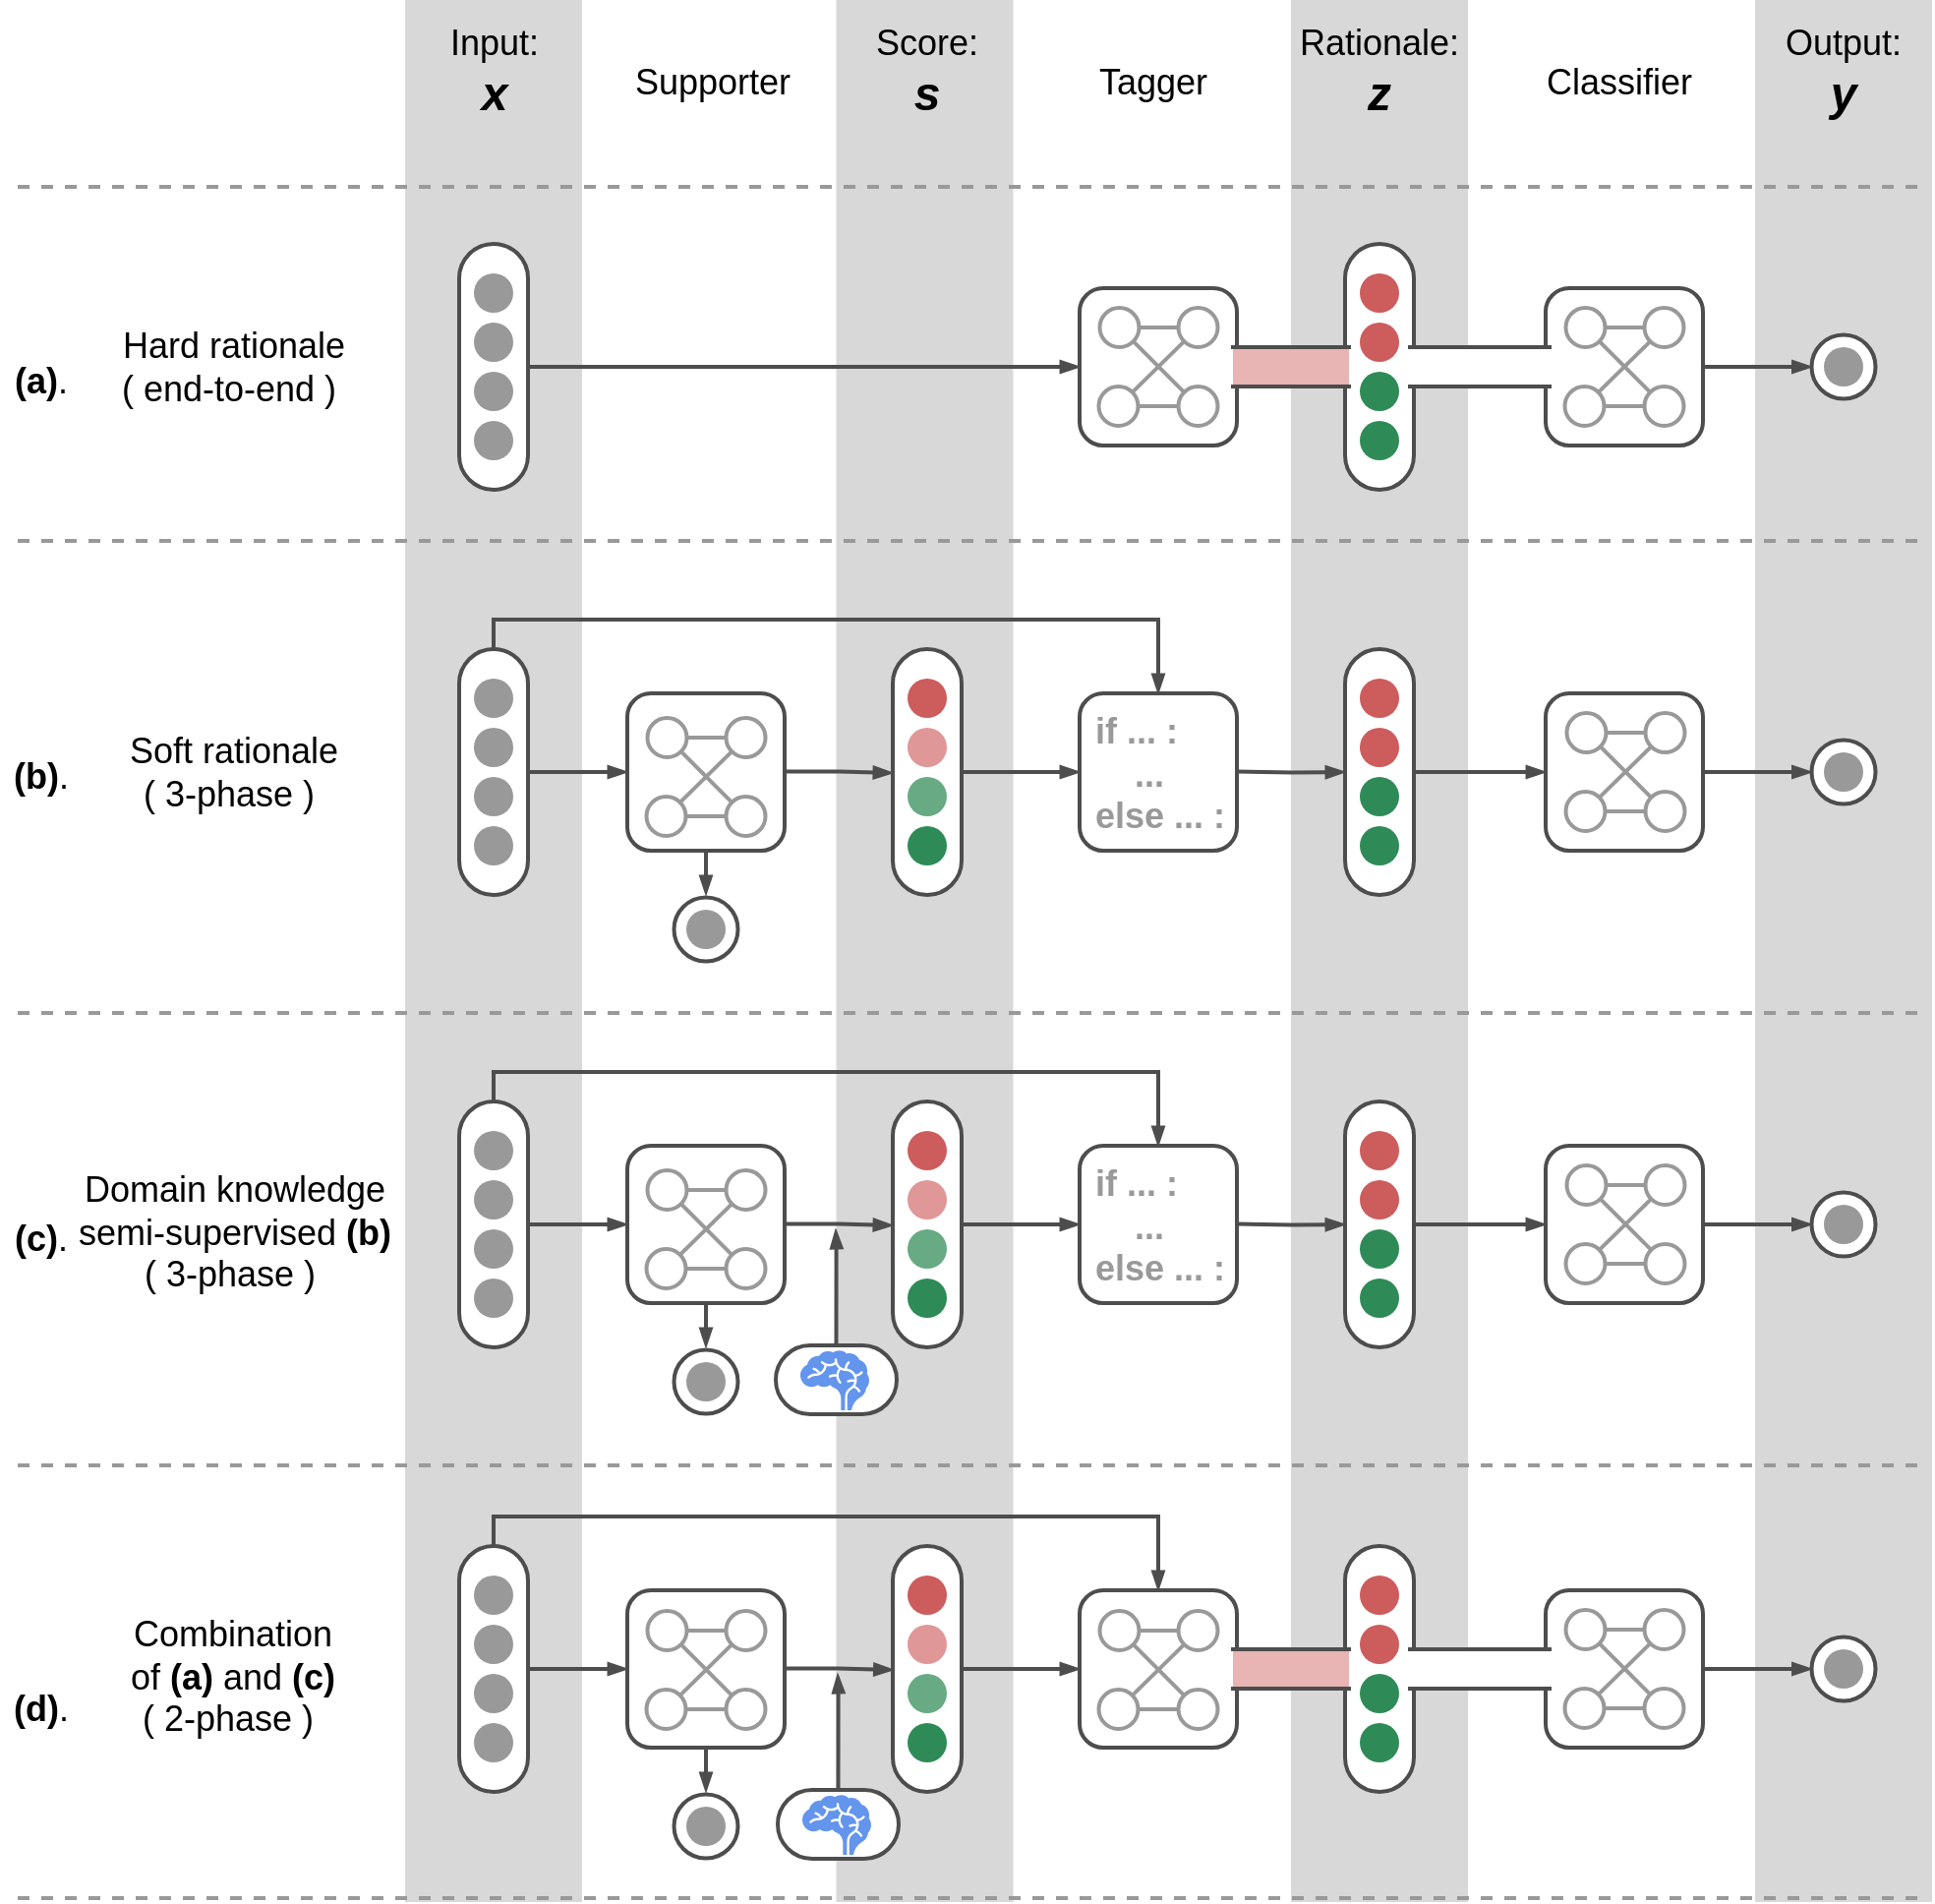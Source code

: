 <mxfile version="13.0.3" type="device"><diagram id="osOqB755ccHTlPoOafWM" name="Page-1"><mxGraphModel dx="2815" dy="2383" grid="1" gridSize="10" guides="1" tooltips="1" connect="1" arrows="1" fold="1" page="1" pageScale="1" pageWidth="850" pageHeight="1100" math="0" shadow="0"><root><mxCell id="0"/><mxCell id="1" parent="0"/><mxCell id="rz39B1Q03ryc5LQ55wBV-188" value="" style="html=1;dashed=1;whitespace=wrap;shape=partialRectangle;right=0;left=0;rounded=1;strokeColor=none;strokeWidth=2;fillColor=#D8D8D8;gradientColor=none;rotation=90;dashPattern=1 1;" vertex="1" parent="1"><mxGeometry x="345" y="403.5" width="967" height="90" as="geometry"/></mxCell><mxCell id="rz39B1Q03ryc5LQ55wBV-187" value="" style="html=1;dashed=1;whitespace=wrap;shape=partialRectangle;right=0;left=0;rounded=1;strokeColor=none;strokeWidth=2;fillColor=#D8D8D8;gradientColor=none;rotation=90;dashPattern=1 1;" vertex="1" parent="1"><mxGeometry x="109" y="403.5" width="967" height="90" as="geometry"/></mxCell><mxCell id="rz39B1Q03ryc5LQ55wBV-186" value="" style="html=1;dashed=1;whitespace=wrap;shape=partialRectangle;right=0;left=0;rounded=1;strokeColor=none;strokeWidth=2;fillColor=#D8D8D8;gradientColor=none;rotation=90;dashPattern=1 1;" vertex="1" parent="1"><mxGeometry x="-122.25" y="403.5" width="967" height="90" as="geometry"/></mxCell><mxCell id="rz39B1Q03ryc5LQ55wBV-172" value="" style="html=1;dashed=0;whitespace=wrap;shape=mxgraph.dfd.start;rounded=1;fillColor=#ffffff;rotation=0;strokeColor=#4D4D4D;strokeWidth=2;" vertex="1" parent="1"><mxGeometry x="285.5" y="649" width="61.5" height="35" as="geometry"/></mxCell><mxCell id="bKS-ba8MSiGkdQ1NY7e1-157" value="" style="html=1;dashed=1;whitespace=wrap;shape=partialRectangle;right=0;left=0;rounded=1;strokeColor=none;strokeWidth=2;fillColor=#D8D8D8;gradientColor=none;rotation=90;dashPattern=1 1;" parent="1" vertex="1"><mxGeometry x="-341.5" y="403.5" width="967" height="90" as="geometry"/></mxCell><mxCell id="bKS-ba8MSiGkdQ1NY7e1-21" style="edgeStyle=orthogonalEdgeStyle;rounded=0;orthogonalLoop=1;jettySize=auto;html=1;exitX=0.5;exitY=0.5;exitDx=0;exitDy=-17.5;exitPerimeter=0;entryX=0;entryY=0.5;entryDx=0;entryDy=0;strokeWidth=2;jumpSize=0;strokeColor=#4D4D4D;endArrow=blockThin;endFill=1;endSize=5;" parent="1" source="bKS-ba8MSiGkdQ1NY7e1-9" target="bKS-ba8MSiGkdQ1NY7e1-20" edge="1"><mxGeometry relative="1" as="geometry"><Array as="points"><mxPoint x="210" y="358"/></Array></mxGeometry></mxCell><mxCell id="bKS-ba8MSiGkdQ1NY7e1-48" style="edgeStyle=orthogonalEdgeStyle;rounded=0;jumpStyle=arc;jumpSize=0;orthogonalLoop=1;jettySize=auto;html=1;exitX=0;exitY=0.5;exitDx=0;exitDy=0;exitPerimeter=0;entryX=0.5;entryY=0;entryDx=0;entryDy=0;endArrow=blockThin;endFill=1;endSize=5;strokeColor=#4D4D4D;strokeWidth=2;" parent="1" source="bKS-ba8MSiGkdQ1NY7e1-9" target="bKS-ba8MSiGkdQ1NY7e1-32" edge="1"><mxGeometry relative="1" as="geometry"><Array as="points"><mxPoint x="142" y="280"/><mxPoint x="480" y="280"/></Array></mxGeometry></mxCell><mxCell id="bKS-ba8MSiGkdQ1NY7e1-9" value="" style="html=1;dashed=0;whitespace=wrap;shape=mxgraph.dfd.start;rounded=1;fillColor=#FFFFFF;rotation=90;strokeColor=#4D4D4D;strokeWidth=2;" parent="1" vertex="1"><mxGeometry x="79.5" y="340" width="125" height="35" as="geometry"/></mxCell><mxCell id="bKS-ba8MSiGkdQ1NY7e1-1" value="" style="ellipse;whiteSpace=wrap;html=1;aspect=fixed;strokeColor=none;fillColor=#999999;" parent="1" vertex="1"><mxGeometry x="132" y="310" width="20" height="20" as="geometry"/></mxCell><mxCell id="bKS-ba8MSiGkdQ1NY7e1-2" value="" style="ellipse;whiteSpace=wrap;html=1;aspect=fixed;strokeColor=none;fillColor=#999999;" parent="1" vertex="1"><mxGeometry x="132" y="335" width="20" height="20" as="geometry"/></mxCell><mxCell id="bKS-ba8MSiGkdQ1NY7e1-3" value="" style="ellipse;whiteSpace=wrap;html=1;aspect=fixed;strokeColor=none;fillColor=#999999;" parent="1" vertex="1"><mxGeometry x="132" y="360" width="20" height="20" as="geometry"/></mxCell><mxCell id="bKS-ba8MSiGkdQ1NY7e1-7" value="" style="ellipse;whiteSpace=wrap;html=1;aspect=fixed;strokeColor=none;fillColor=#999999;" parent="1" vertex="1"><mxGeometry x="132" y="385" width="20" height="20" as="geometry"/></mxCell><mxCell id="bKS-ba8MSiGkdQ1NY7e1-10" value="" style="html=1;dashed=0;whitespace=wrap;shape=mxgraph.dfd.start;rounded=1;fillColor=#FFFFFF;rotation=90;strokeColor=#4D4D4D;strokeWidth=2;" parent="1" vertex="1"><mxGeometry x="300" y="340" width="125" height="35" as="geometry"/></mxCell><mxCell id="bKS-ba8MSiGkdQ1NY7e1-11" value="" style="ellipse;whiteSpace=wrap;html=1;aspect=fixed;strokeColor=none;fillColor=#CD5C5C;" parent="1" vertex="1"><mxGeometry x="352.5" y="310" width="20" height="20" as="geometry"/></mxCell><mxCell id="bKS-ba8MSiGkdQ1NY7e1-12" value="" style="ellipse;whiteSpace=wrap;html=1;aspect=fixed;strokeColor=none;fillColor=#df9797;" parent="1" vertex="1"><mxGeometry x="352.5" y="335" width="20" height="20" as="geometry"/></mxCell><mxCell id="bKS-ba8MSiGkdQ1NY7e1-13" value="" style="ellipse;whiteSpace=wrap;html=1;aspect=fixed;strokeColor=none;fillColor=#67aa84;" parent="1" vertex="1"><mxGeometry x="352.5" y="360" width="20" height="20" as="geometry"/></mxCell><mxCell id="bKS-ba8MSiGkdQ1NY7e1-14" value="" style="ellipse;whiteSpace=wrap;html=1;aspect=fixed;strokeColor=none;fillColor=#2E8B57;" parent="1" vertex="1"><mxGeometry x="352.5" y="385" width="20" height="20" as="geometry"/></mxCell><mxCell id="bKS-ba8MSiGkdQ1NY7e1-20" value="" style="rounded=1;whiteSpace=wrap;html=1;strokeColor=#4D4D4D;strokeWidth=2;fillColor=#FFFFFF;" parent="1" vertex="1"><mxGeometry x="210" y="317.5" width="80" height="80" as="geometry"/></mxCell><mxCell id="bKS-ba8MSiGkdQ1NY7e1-22" style="edgeStyle=orthogonalEdgeStyle;rounded=0;orthogonalLoop=1;jettySize=auto;html=1;exitX=0.5;exitY=0.5;exitDx=0;exitDy=-17.5;exitPerimeter=0;strokeWidth=2;jumpSize=0;strokeColor=#4D4D4D;endArrow=blockThin;endFill=1;endSize=5;" parent="1" edge="1"><mxGeometry relative="1" as="geometry"><mxPoint x="290" y="357.25" as="sourcePoint"/><mxPoint x="345" y="358" as="targetPoint"/><Array as="points"><mxPoint x="318" y="357"/><mxPoint x="345" y="358"/></Array></mxGeometry></mxCell><mxCell id="bKS-ba8MSiGkdQ1NY7e1-26" style="edgeStyle=orthogonalEdgeStyle;rounded=0;orthogonalLoop=1;jettySize=auto;html=1;entryX=0;entryY=0.5;entryDx=0;entryDy=0;strokeWidth=2;jumpSize=0;strokeColor=#4D4D4D;endArrow=blockThin;endFill=1;endSize=5;" parent="1" source="bKS-ba8MSiGkdQ1NY7e1-10" target="bKS-ba8MSiGkdQ1NY7e1-32" edge="1"><mxGeometry relative="1" as="geometry"><mxPoint x="420" y="357.5" as="sourcePoint"/></mxGeometry></mxCell><mxCell id="bKS-ba8MSiGkdQ1NY7e1-47" style="edgeStyle=orthogonalEdgeStyle;rounded=0;jumpStyle=arc;jumpSize=0;orthogonalLoop=1;jettySize=auto;html=1;exitX=0.5;exitY=0.5;exitDx=0;exitDy=-17.5;exitPerimeter=0;entryX=0;entryY=0.5;entryDx=0;entryDy=0;endArrow=blockThin;endFill=1;endSize=5;strokeColor=#4D4D4D;strokeWidth=2;" parent="1" source="bKS-ba8MSiGkdQ1NY7e1-27" target="bKS-ba8MSiGkdQ1NY7e1-44" edge="1"><mxGeometry relative="1" as="geometry"/></mxCell><mxCell id="bKS-ba8MSiGkdQ1NY7e1-27" value="" style="html=1;dashed=0;whitespace=wrap;shape=mxgraph.dfd.start;rounded=1;fillColor=#FFFFFF;rotation=90;strokeColor=#4D4D4D;strokeWidth=2;" parent="1" vertex="1"><mxGeometry x="530" y="340" width="125" height="35" as="geometry"/></mxCell><mxCell id="bKS-ba8MSiGkdQ1NY7e1-28" value="" style="ellipse;whiteSpace=wrap;html=1;aspect=fixed;strokeColor=none;fillColor=#CD5C5C;" parent="1" vertex="1"><mxGeometry x="582.5" y="310" width="20" height="20" as="geometry"/></mxCell><mxCell id="bKS-ba8MSiGkdQ1NY7e1-29" value="" style="ellipse;whiteSpace=wrap;html=1;aspect=fixed;strokeColor=none;fillColor=#CD5C5C;" parent="1" vertex="1"><mxGeometry x="582.5" y="335" width="20" height="20" as="geometry"/></mxCell><mxCell id="bKS-ba8MSiGkdQ1NY7e1-30" value="" style="ellipse;whiteSpace=wrap;html=1;aspect=fixed;strokeColor=none;fillColor=#2E8B57;" parent="1" vertex="1"><mxGeometry x="582.5" y="360" width="20" height="20" as="geometry"/></mxCell><mxCell id="bKS-ba8MSiGkdQ1NY7e1-31" value="" style="ellipse;whiteSpace=wrap;html=1;aspect=fixed;strokeColor=none;fillColor=#2E8B57;" parent="1" vertex="1"><mxGeometry x="582.5" y="385" width="20" height="20" as="geometry"/></mxCell><mxCell id="bKS-ba8MSiGkdQ1NY7e1-32" value="" style="rounded=1;whiteSpace=wrap;html=1;strokeColor=#4D4D4D;strokeWidth=2;fillColor=#FFFFFF;" parent="1" vertex="1"><mxGeometry x="440" y="317.5" width="80" height="80" as="geometry"/></mxCell><mxCell id="bKS-ba8MSiGkdQ1NY7e1-33" style="edgeStyle=orthogonalEdgeStyle;rounded=0;orthogonalLoop=1;jettySize=auto;html=1;exitX=0.5;exitY=0.5;exitDx=0;exitDy=-17.5;exitPerimeter=0;entryX=0.5;entryY=0.5;entryDx=0;entryDy=17.5;strokeWidth=2;jumpSize=0;strokeColor=#4D4D4D;endArrow=blockThin;endFill=1;endSize=5;entryPerimeter=0;" parent="1" target="bKS-ba8MSiGkdQ1NY7e1-27" edge="1"><mxGeometry relative="1" as="geometry"><mxPoint x="520" y="357.25" as="sourcePoint"/><mxPoint x="542.5" y="357.25" as="targetPoint"/><Array as="points"/></mxGeometry></mxCell><mxCell id="bKS-ba8MSiGkdQ1NY7e1-39" value="" style="html=1;dashed=0;whitespace=wrap;shape=mxgraph.dfd.start;rounded=1;fillColor=#FFFFFF;rotation=90;strokeColor=#4D4D4D;strokeWidth=2;" parent="1" vertex="1"><mxGeometry x="812.25" y="340" width="32.5" height="35" as="geometry"/></mxCell><mxCell id="bKS-ba8MSiGkdQ1NY7e1-40" value="" style="ellipse;whiteSpace=wrap;html=1;aspect=fixed;strokeColor=none;fillColor=#999999;" parent="1" vertex="1"><mxGeometry x="818.5" y="347.5" width="20" height="20" as="geometry"/></mxCell><mxCell id="bKS-ba8MSiGkdQ1NY7e1-46" style="edgeStyle=orthogonalEdgeStyle;rounded=0;jumpStyle=arc;jumpSize=0;orthogonalLoop=1;jettySize=auto;html=1;exitX=1;exitY=0.5;exitDx=0;exitDy=0;entryX=0.5;entryY=0.5;entryDx=0;entryDy=16.25;entryPerimeter=0;endArrow=blockThin;endFill=1;endSize=5;strokeColor=#4D4D4D;strokeWidth=2;" parent="1" source="bKS-ba8MSiGkdQ1NY7e1-44" target="bKS-ba8MSiGkdQ1NY7e1-39" edge="1"><mxGeometry relative="1" as="geometry"/></mxCell><mxCell id="bKS-ba8MSiGkdQ1NY7e1-44" value="" style="rounded=1;whiteSpace=wrap;html=1;strokeColor=#4D4D4D;strokeWidth=2;fillColor=#FFFFFF;" parent="1" vertex="1"><mxGeometry x="677" y="317.5" width="80" height="80" as="geometry"/></mxCell><mxCell id="bKS-ba8MSiGkdQ1NY7e1-54" value="" style="html=1;dashed=0;whitespace=wrap;shape=mxgraph.dfd.start;rounded=1;fillColor=#FFFFFF;rotation=90;strokeColor=#4D4D4D;strokeWidth=2;" parent="1" vertex="1"><mxGeometry x="79.5" y="134" width="125" height="35" as="geometry"/></mxCell><mxCell id="bKS-ba8MSiGkdQ1NY7e1-55" value="" style="ellipse;whiteSpace=wrap;html=1;aspect=fixed;strokeColor=none;fillColor=#999999;" parent="1" vertex="1"><mxGeometry x="132" y="104" width="20" height="20" as="geometry"/></mxCell><mxCell id="bKS-ba8MSiGkdQ1NY7e1-56" value="" style="ellipse;whiteSpace=wrap;html=1;aspect=fixed;strokeColor=none;fillColor=#999999;" parent="1" vertex="1"><mxGeometry x="132" y="129" width="20" height="20" as="geometry"/></mxCell><mxCell id="bKS-ba8MSiGkdQ1NY7e1-57" value="" style="ellipse;whiteSpace=wrap;html=1;aspect=fixed;strokeColor=none;fillColor=#999999;" parent="1" vertex="1"><mxGeometry x="132" y="154" width="20" height="20" as="geometry"/></mxCell><mxCell id="bKS-ba8MSiGkdQ1NY7e1-58" value="" style="ellipse;whiteSpace=wrap;html=1;aspect=fixed;strokeColor=none;fillColor=#999999;" parent="1" vertex="1"><mxGeometry x="132" y="179" width="20" height="20" as="geometry"/></mxCell><mxCell id="bKS-ba8MSiGkdQ1NY7e1-66" style="edgeStyle=orthogonalEdgeStyle;rounded=0;orthogonalLoop=1;jettySize=auto;html=1;entryX=0;entryY=0.5;entryDx=0;entryDy=0;strokeWidth=2;jumpSize=0;strokeColor=#4D4D4D;endArrow=blockThin;endFill=1;endSize=5;exitX=0.5;exitY=0.5;exitDx=0;exitDy=-17.5;exitPerimeter=0;" parent="1" source="bKS-ba8MSiGkdQ1NY7e1-54" target="bKS-ba8MSiGkdQ1NY7e1-73" edge="1"><mxGeometry relative="1" as="geometry"><mxPoint x="380" y="151.5" as="sourcePoint"/></mxGeometry></mxCell><mxCell id="bKS-ba8MSiGkdQ1NY7e1-68" value="" style="html=1;dashed=0;whitespace=wrap;shape=mxgraph.dfd.start;rounded=1;fillColor=#FFFFFF;rotation=90;strokeColor=#4D4D4D;strokeWidth=2;" parent="1" vertex="1"><mxGeometry x="530" y="134" width="125" height="35" as="geometry"/></mxCell><mxCell id="bKS-ba8MSiGkdQ1NY7e1-69" value="" style="ellipse;whiteSpace=wrap;html=1;aspect=fixed;strokeColor=none;fillColor=#cd5c5c;" parent="1" vertex="1"><mxGeometry x="582.5" y="104" width="20" height="20" as="geometry"/></mxCell><mxCell id="bKS-ba8MSiGkdQ1NY7e1-70" value="" style="ellipse;whiteSpace=wrap;html=1;aspect=fixed;strokeColor=none;fillColor=#CD5C5C;" parent="1" vertex="1"><mxGeometry x="582.5" y="129" width="20" height="20" as="geometry"/></mxCell><mxCell id="bKS-ba8MSiGkdQ1NY7e1-71" value="" style="ellipse;whiteSpace=wrap;html=1;aspect=fixed;strokeColor=none;fillColor=#2E8B57;" parent="1" vertex="1"><mxGeometry x="582.5" y="154" width="20" height="20" as="geometry"/></mxCell><mxCell id="bKS-ba8MSiGkdQ1NY7e1-72" value="" style="ellipse;whiteSpace=wrap;html=1;aspect=fixed;strokeColor=none;fillColor=#2E8B57;" parent="1" vertex="1"><mxGeometry x="582.5" y="179" width="20" height="20" as="geometry"/></mxCell><mxCell id="bKS-ba8MSiGkdQ1NY7e1-73" value="" style="rounded=1;whiteSpace=wrap;html=1;strokeColor=#4D4D4D;strokeWidth=2;fillColor=#FFFFFF;" parent="1" vertex="1"><mxGeometry x="440" y="111.5" width="80" height="80" as="geometry"/></mxCell><mxCell id="bKS-ba8MSiGkdQ1NY7e1-75" value="" style="html=1;dashed=0;whitespace=wrap;shape=mxgraph.dfd.start;rounded=1;fillColor=#FFFFFF;rotation=90;strokeColor=#4D4D4D;strokeWidth=2;" parent="1" vertex="1"><mxGeometry x="812.25" y="134" width="32.5" height="35" as="geometry"/></mxCell><mxCell id="bKS-ba8MSiGkdQ1NY7e1-76" value="" style="ellipse;whiteSpace=wrap;html=1;aspect=fixed;strokeColor=none;fillColor=#999999;" parent="1" vertex="1"><mxGeometry x="818.5" y="141.5" width="20" height="20" as="geometry"/></mxCell><mxCell id="bKS-ba8MSiGkdQ1NY7e1-77" style="edgeStyle=orthogonalEdgeStyle;rounded=0;jumpStyle=arc;jumpSize=0;orthogonalLoop=1;jettySize=auto;html=1;exitX=1;exitY=0.5;exitDx=0;exitDy=0;entryX=0.5;entryY=0.5;entryDx=0;entryDy=16.25;entryPerimeter=0;endArrow=blockThin;endFill=1;endSize=5;strokeColor=#4D4D4D;strokeWidth=2;" parent="1" source="bKS-ba8MSiGkdQ1NY7e1-78" target="bKS-ba8MSiGkdQ1NY7e1-75" edge="1"><mxGeometry relative="1" as="geometry"/></mxCell><mxCell id="bKS-ba8MSiGkdQ1NY7e1-78" value="" style="rounded=1;whiteSpace=wrap;html=1;strokeColor=#4D4D4D;strokeWidth=2;fillColor=#FFFFFF;" parent="1" vertex="1"><mxGeometry x="677" y="111.5" width="80" height="80" as="geometry"/></mxCell><mxCell id="bKS-ba8MSiGkdQ1NY7e1-83" value="" style="html=1;dashed=0;whitespace=wrap;shape=partialRectangle;right=0;left=0;rounded=1;strokeColor=#4D4D4D;strokeWidth=2;fillColor=#e8b4b4;" parent="1" vertex="1"><mxGeometry x="518" y="141.5" width="59" height="20" as="geometry"/></mxCell><mxCell id="bKS-ba8MSiGkdQ1NY7e1-84" value="" style="html=1;dashed=0;whitespace=wrap;shape=partialRectangle;right=0;left=0;rounded=1;strokeColor=#4D4D4D;strokeWidth=2;fillColor=#FFFFFF;" parent="1" vertex="1"><mxGeometry x="608" y="141.5" width="71" height="20" as="geometry"/></mxCell><mxCell id="bKS-ba8MSiGkdQ1NY7e1-148" style="edgeStyle=orthogonalEdgeStyle;rounded=0;jumpStyle=arc;jumpSize=0;orthogonalLoop=1;jettySize=auto;html=1;exitX=0.5;exitY=0.5;exitDx=0;exitDy=-17.5;exitPerimeter=0;shadow=0;endArrow=blockThin;endFill=1;endSize=5;strokeColor=#4D4D4D;strokeWidth=2;" parent="1" source="bKS-ba8MSiGkdQ1NY7e1-120" target="bKS-ba8MSiGkdQ1NY7e1-145" edge="1"><mxGeometry relative="1" as="geometry"/></mxCell><mxCell id="bKS-ba8MSiGkdQ1NY7e1-120" value="" style="html=1;dashed=0;whitespace=wrap;shape=mxgraph.dfd.start;rounded=1;fillColor=#FFFFFF;rotation=90;strokeColor=#4D4D4D;strokeWidth=2;" parent="1" vertex="1"><mxGeometry x="79.5" y="796" width="125" height="35" as="geometry"/></mxCell><mxCell id="bKS-ba8MSiGkdQ1NY7e1-121" value="" style="ellipse;whiteSpace=wrap;html=1;aspect=fixed;strokeColor=none;fillColor=#999999;" parent="1" vertex="1"><mxGeometry x="132" y="766" width="20" height="20" as="geometry"/></mxCell><mxCell id="bKS-ba8MSiGkdQ1NY7e1-122" value="" style="ellipse;whiteSpace=wrap;html=1;aspect=fixed;strokeColor=none;fillColor=#999999;" parent="1" vertex="1"><mxGeometry x="132" y="791" width="20" height="20" as="geometry"/></mxCell><mxCell id="bKS-ba8MSiGkdQ1NY7e1-123" value="" style="ellipse;whiteSpace=wrap;html=1;aspect=fixed;strokeColor=none;fillColor=#999999;" parent="1" vertex="1"><mxGeometry x="132" y="816" width="20" height="20" as="geometry"/></mxCell><mxCell id="bKS-ba8MSiGkdQ1NY7e1-124" value="" style="ellipse;whiteSpace=wrap;html=1;aspect=fixed;strokeColor=none;fillColor=#999999;" parent="1" vertex="1"><mxGeometry x="132" y="841" width="20" height="20" as="geometry"/></mxCell><mxCell id="bKS-ba8MSiGkdQ1NY7e1-126" value="" style="html=1;dashed=0;whitespace=wrap;shape=mxgraph.dfd.start;rounded=1;fillColor=#FFFFFF;rotation=90;strokeColor=#4D4D4D;strokeWidth=2;" parent="1" vertex="1"><mxGeometry x="530" y="796" width="125" height="35" as="geometry"/></mxCell><mxCell id="bKS-ba8MSiGkdQ1NY7e1-127" value="" style="ellipse;whiteSpace=wrap;html=1;aspect=fixed;strokeColor=none;fillColor=#cd5c5c;" parent="1" vertex="1"><mxGeometry x="582.5" y="766" width="20" height="20" as="geometry"/></mxCell><mxCell id="bKS-ba8MSiGkdQ1NY7e1-128" value="" style="ellipse;whiteSpace=wrap;html=1;aspect=fixed;strokeColor=none;fillColor=#CD5C5C;" parent="1" vertex="1"><mxGeometry x="582.5" y="791" width="20" height="20" as="geometry"/></mxCell><mxCell id="bKS-ba8MSiGkdQ1NY7e1-129" value="" style="ellipse;whiteSpace=wrap;html=1;aspect=fixed;strokeColor=none;fillColor=#2E8B57;" parent="1" vertex="1"><mxGeometry x="582.5" y="816" width="20" height="20" as="geometry"/></mxCell><mxCell id="bKS-ba8MSiGkdQ1NY7e1-130" value="" style="ellipse;whiteSpace=wrap;html=1;aspect=fixed;strokeColor=none;fillColor=#2E8B57;" parent="1" vertex="1"><mxGeometry x="582.5" y="841" width="20" height="20" as="geometry"/></mxCell><mxCell id="bKS-ba8MSiGkdQ1NY7e1-131" value="" style="rounded=1;whiteSpace=wrap;html=1;strokeColor=#4D4D4D;strokeWidth=2;fillColor=#FFFFFF;" parent="1" vertex="1"><mxGeometry x="440" y="773.5" width="80" height="80" as="geometry"/></mxCell><mxCell id="bKS-ba8MSiGkdQ1NY7e1-132" value="" style="html=1;dashed=0;whitespace=wrap;shape=mxgraph.dfd.start;rounded=1;fillColor=#FFFFFF;rotation=90;strokeColor=#4D4D4D;strokeWidth=2;" parent="1" vertex="1"><mxGeometry x="812.25" y="796" width="32.5" height="35" as="geometry"/></mxCell><mxCell id="bKS-ba8MSiGkdQ1NY7e1-133" value="" style="ellipse;whiteSpace=wrap;html=1;aspect=fixed;strokeColor=none;fillColor=#999999;" parent="1" vertex="1"><mxGeometry x="818.5" y="803.5" width="20" height="20" as="geometry"/></mxCell><mxCell id="bKS-ba8MSiGkdQ1NY7e1-134" style="edgeStyle=orthogonalEdgeStyle;rounded=0;jumpStyle=arc;jumpSize=0;orthogonalLoop=1;jettySize=auto;html=1;exitX=1;exitY=0.5;exitDx=0;exitDy=0;entryX=0.5;entryY=0.5;entryDx=0;entryDy=16.25;entryPerimeter=0;endArrow=blockThin;endFill=1;endSize=5;strokeColor=#4D4D4D;strokeWidth=2;" parent="1" source="bKS-ba8MSiGkdQ1NY7e1-135" target="bKS-ba8MSiGkdQ1NY7e1-132" edge="1"><mxGeometry relative="1" as="geometry"/></mxCell><mxCell id="bKS-ba8MSiGkdQ1NY7e1-135" value="" style="rounded=1;whiteSpace=wrap;html=1;strokeColor=#4D4D4D;strokeWidth=2;fillColor=#FFFFFF;" parent="1" vertex="1"><mxGeometry x="677" y="773.5" width="80" height="80" as="geometry"/></mxCell><mxCell id="bKS-ba8MSiGkdQ1NY7e1-136" value="" style="html=1;dashed=0;whitespace=wrap;shape=partialRectangle;right=0;left=0;rounded=1;strokeColor=#4D4D4D;strokeWidth=2;fillColor=#e8b4b4;" parent="1" vertex="1"><mxGeometry x="518" y="803.5" width="59" height="20" as="geometry"/></mxCell><mxCell id="bKS-ba8MSiGkdQ1NY7e1-137" value="" style="html=1;dashed=0;whitespace=wrap;shape=partialRectangle;right=0;left=0;rounded=1;strokeColor=#4D4D4D;strokeWidth=2;fillColor=#FFFFFF;" parent="1" vertex="1"><mxGeometry x="608" y="803.5" width="71" height="20" as="geometry"/></mxCell><mxCell id="bKS-ba8MSiGkdQ1NY7e1-139" style="edgeStyle=orthogonalEdgeStyle;rounded=0;jumpStyle=arc;jumpSize=0;orthogonalLoop=1;jettySize=auto;html=1;exitX=0;exitY=0.5;exitDx=0;exitDy=0;exitPerimeter=0;entryX=0.5;entryY=0;entryDx=0;entryDy=0;endArrow=blockThin;endFill=1;endSize=5;strokeColor=#4D4D4D;strokeWidth=2;" parent="1" source="bKS-ba8MSiGkdQ1NY7e1-120" target="bKS-ba8MSiGkdQ1NY7e1-131" edge="1"><mxGeometry relative="1" as="geometry"><mxPoint x="150" y="751" as="sourcePoint"/><mxPoint x="488" y="773.5" as="targetPoint"/><Array as="points"><mxPoint x="142" y="736"/><mxPoint x="480" y="736"/></Array></mxGeometry></mxCell><mxCell id="bKS-ba8MSiGkdQ1NY7e1-147" style="edgeStyle=orthogonalEdgeStyle;rounded=0;jumpStyle=arc;jumpSize=0;orthogonalLoop=1;jettySize=auto;html=1;exitX=0.5;exitY=0.5;exitDx=0;exitDy=-17.5;exitPerimeter=0;entryX=0;entryY=0.5;entryDx=0;entryDy=0;shadow=0;endArrow=blockThin;endFill=1;strokeColor=#4D4D4D;strokeWidth=2;endSize=5;" parent="1" source="bKS-ba8MSiGkdQ1NY7e1-140" target="bKS-ba8MSiGkdQ1NY7e1-131" edge="1"><mxGeometry relative="1" as="geometry"/></mxCell><mxCell id="bKS-ba8MSiGkdQ1NY7e1-140" value="" style="html=1;dashed=0;whitespace=wrap;shape=mxgraph.dfd.start;rounded=1;fillColor=#FFFFFF;rotation=90;strokeColor=#4D4D4D;strokeWidth=2;" parent="1" vertex="1"><mxGeometry x="300" y="796" width="125" height="35" as="geometry"/></mxCell><mxCell id="bKS-ba8MSiGkdQ1NY7e1-141" value="" style="ellipse;whiteSpace=wrap;html=1;aspect=fixed;strokeColor=none;fillColor=#CD5C5C;" parent="1" vertex="1"><mxGeometry x="352.5" y="766" width="20" height="20" as="geometry"/></mxCell><mxCell id="bKS-ba8MSiGkdQ1NY7e1-142" value="" style="ellipse;whiteSpace=wrap;html=1;aspect=fixed;strokeColor=none;fillColor=#df9797;" parent="1" vertex="1"><mxGeometry x="352.5" y="791" width="20" height="20" as="geometry"/></mxCell><mxCell id="bKS-ba8MSiGkdQ1NY7e1-143" value="" style="ellipse;whiteSpace=wrap;html=1;aspect=fixed;strokeColor=none;fillColor=#67aa84;" parent="1" vertex="1"><mxGeometry x="352.5" y="816" width="20" height="20" as="geometry"/></mxCell><mxCell id="bKS-ba8MSiGkdQ1NY7e1-144" value="" style="ellipse;whiteSpace=wrap;html=1;aspect=fixed;strokeColor=none;fillColor=#2E8B57;" parent="1" vertex="1"><mxGeometry x="352.5" y="841" width="20" height="20" as="geometry"/></mxCell><mxCell id="bKS-ba8MSiGkdQ1NY7e1-145" value="" style="rounded=1;whiteSpace=wrap;html=1;strokeColor=#4D4D4D;strokeWidth=2;fillColor=#FFFFFF;" parent="1" vertex="1"><mxGeometry x="210" y="773.5" width="80" height="80" as="geometry"/></mxCell><mxCell id="bKS-ba8MSiGkdQ1NY7e1-146" style="edgeStyle=orthogonalEdgeStyle;rounded=0;orthogonalLoop=1;jettySize=auto;html=1;exitX=0.5;exitY=0.5;exitDx=0;exitDy=-17.5;exitPerimeter=0;strokeWidth=2;jumpSize=0;strokeColor=#4D4D4D;endArrow=blockThin;endFill=1;endSize=5;" parent="1" edge="1"><mxGeometry relative="1" as="geometry"><mxPoint x="290" y="813.25" as="sourcePoint"/><mxPoint x="345.25" y="814" as="targetPoint"/><Array as="points"><mxPoint x="317.25" y="813"/><mxPoint x="345.25" y="814"/></Array></mxGeometry></mxCell><mxCell id="bKS-ba8MSiGkdQ1NY7e1-159" value="Rationale:&lt;br&gt;&lt;b&gt;&lt;i&gt;&lt;font style=&quot;font-size: 24px&quot;&gt;z&lt;/font&gt;&lt;/i&gt;&lt;/b&gt;" style="text;html=1;strokeColor=none;fillColor=none;align=center;verticalAlign=top;whiteSpace=wrap;rounded=0;dashed=1;dashPattern=1 1;fontSize=18;fontFamily=Helvetica;" parent="1" vertex="1"><mxGeometry x="549.25" y="-30" width="86.5" height="60" as="geometry"/></mxCell><mxCell id="bKS-ba8MSiGkdQ1NY7e1-160" value="Output:&lt;br&gt;&lt;b&gt;&lt;i&gt;&lt;font style=&quot;font-size: 24px&quot;&gt;y&lt;/font&gt;&lt;/i&gt;&lt;/b&gt;" style="text;html=1;strokeColor=none;fillColor=none;align=center;verticalAlign=top;whiteSpace=wrap;rounded=0;dashed=1;dashPattern=1 1;fontSize=18;fontFamily=Helvetica;" parent="1" vertex="1"><mxGeometry x="785.25" y="-30" width="86.5" height="60" as="geometry"/></mxCell><mxCell id="bKS-ba8MSiGkdQ1NY7e1-161" value="Score:&lt;br&gt;&lt;b&gt;&lt;i&gt;&lt;font style=&quot;font-size: 24px&quot;&gt;s&lt;/font&gt;&lt;/i&gt;&lt;/b&gt;" style="text;html=1;strokeColor=none;fillColor=none;align=center;verticalAlign=top;whiteSpace=wrap;rounded=0;dashed=1;dashPattern=1 1;fontSize=18;fontFamily=Helvetica;" parent="1" vertex="1"><mxGeometry x="319.25" y="-30" width="86.5" height="60" as="geometry"/></mxCell><mxCell id="bKS-ba8MSiGkdQ1NY7e1-162" value="Input:&lt;br&gt;&lt;b&gt;&lt;i&gt;&lt;font style=&quot;font-size: 24px&quot;&gt;x&lt;/font&gt;&lt;/i&gt;&lt;/b&gt;" style="text;html=1;strokeColor=none;fillColor=none;align=center;verticalAlign=top;whiteSpace=wrap;rounded=0;dashed=1;dashPattern=1 1;fontSize=18;fontFamily=Helvetica;" parent="1" vertex="1"><mxGeometry x="98.75" y="-30" width="86.5" height="60" as="geometry"/></mxCell><mxCell id="bKS-ba8MSiGkdQ1NY7e1-163" value="Supporter" style="text;html=1;strokeColor=none;fillColor=none;align=center;verticalAlign=top;whiteSpace=wrap;rounded=0;dashed=1;dashPattern=1 1;fontSize=18;fontFamily=Helvetica;fontStyle=0;horizontal=1;" parent="1" vertex="1"><mxGeometry x="210" y="-10" width="86.5" height="36" as="geometry"/></mxCell><mxCell id="bKS-ba8MSiGkdQ1NY7e1-164" value="Tagger" style="text;html=1;strokeColor=none;fillColor=none;align=center;verticalAlign=top;whiteSpace=wrap;rounded=0;dashed=1;dashPattern=1 1;fontSize=18;fontFamily=Helvetica;fontStyle=0;horizontal=1;" parent="1" vertex="1"><mxGeometry x="433.5" y="-10" width="86.5" height="36" as="geometry"/></mxCell><mxCell id="bKS-ba8MSiGkdQ1NY7e1-165" value="Classifier" style="text;html=1;strokeColor=none;fillColor=none;align=center;verticalAlign=top;whiteSpace=wrap;rounded=0;dashed=1;dashPattern=1 1;fontSize=18;fontFamily=Helvetica;fontStyle=0;horizontal=1;" parent="1" vertex="1"><mxGeometry x="670.5" y="-10" width="86.5" height="36" as="geometry"/></mxCell><mxCell id="rz39B1Q03ryc5LQ55wBV-3" style="edgeStyle=orthogonalEdgeStyle;rounded=0;orthogonalLoop=1;jettySize=auto;html=1;exitX=0.5;exitY=1;exitDx=0;exitDy=0;strokeWidth=2;jumpSize=0;strokeColor=#4D4D4D;endArrow=blockThin;endFill=1;endSize=5;" edge="1" parent="1" source="bKS-ba8MSiGkdQ1NY7e1-20"><mxGeometry relative="1" as="geometry"><mxPoint x="300" y="367.25" as="sourcePoint"/><mxPoint x="250" y="420" as="targetPoint"/><Array as="points"/></mxGeometry></mxCell><mxCell id="rz39B1Q03ryc5LQ55wBV-5" value="" style="html=1;dashed=0;whitespace=wrap;shape=mxgraph.dfd.start;rounded=1;fillColor=#FFFFFF;rotation=90;strokeColor=#4D4D4D;strokeWidth=2;" vertex="1" parent="1"><mxGeometry x="233.75" y="420" width="32.5" height="35" as="geometry"/></mxCell><mxCell id="rz39B1Q03ryc5LQ55wBV-6" value="" style="ellipse;whiteSpace=wrap;html=1;aspect=fixed;strokeColor=none;fillColor=#999999;" vertex="1" parent="1"><mxGeometry x="240" y="427.5" width="20" height="20" as="geometry"/></mxCell><mxCell id="rz39B1Q03ryc5LQ55wBV-7" style="edgeStyle=orthogonalEdgeStyle;rounded=0;orthogonalLoop=1;jettySize=auto;html=1;exitX=0.5;exitY=1;exitDx=0;exitDy=0;strokeWidth=2;jumpSize=0;strokeColor=#4D4D4D;endArrow=blockThin;endFill=1;endSize=5;" edge="1" parent="1"><mxGeometry relative="1" as="geometry"><mxPoint x="250" y="853.5" as="sourcePoint"/><mxPoint x="250" y="876" as="targetPoint"/><Array as="points"><mxPoint x="250" y="854"/><mxPoint x="250" y="854"/></Array></mxGeometry></mxCell><mxCell id="rz39B1Q03ryc5LQ55wBV-8" value="" style="html=1;dashed=0;whitespace=wrap;shape=mxgraph.dfd.start;rounded=1;fillColor=#FFFFFF;rotation=90;strokeColor=#4D4D4D;strokeWidth=2;" vertex="1" parent="1"><mxGeometry x="233.75" y="876" width="32.5" height="35" as="geometry"/></mxCell><mxCell id="rz39B1Q03ryc5LQ55wBV-9" value="" style="ellipse;whiteSpace=wrap;html=1;aspect=fixed;strokeColor=none;fillColor=#999999;" vertex="1" parent="1"><mxGeometry x="240" y="883.5" width="20" height="20" as="geometry"/></mxCell><mxCell id="rz39B1Q03ryc5LQ55wBV-11" value="" style="ellipse;whiteSpace=wrap;html=1;aspect=fixed;strokeColor=#999999;fillColor=none;strokeWidth=2;" vertex="1" parent="1"><mxGeometry x="450.25" y="121.5" width="20" height="20" as="geometry"/></mxCell><mxCell id="rz39B1Q03ryc5LQ55wBV-12" value="" style="ellipse;whiteSpace=wrap;html=1;aspect=fixed;strokeColor=#999999;fillColor=none;strokeWidth=2;" vertex="1" parent="1"><mxGeometry x="449.75" y="161.5" width="20" height="20" as="geometry"/></mxCell><mxCell id="rz39B1Q03ryc5LQ55wBV-14" value="" style="ellipse;whiteSpace=wrap;html=1;aspect=fixed;strokeColor=#999999;fillColor=none;strokeWidth=2;" vertex="1" parent="1"><mxGeometry x="490.25" y="121.5" width="20" height="20" as="geometry"/></mxCell><mxCell id="rz39B1Q03ryc5LQ55wBV-15" value="" style="ellipse;whiteSpace=wrap;html=1;aspect=fixed;strokeColor=#999999;fillColor=none;strokeWidth=2;" vertex="1" parent="1"><mxGeometry x="490.25" y="161.5" width="20" height="20" as="geometry"/></mxCell><mxCell id="rz39B1Q03ryc5LQ55wBV-20" value="" style="endArrow=none;html=1;entryX=0;entryY=0;entryDx=0;entryDy=0;exitX=1;exitY=1;exitDx=0;exitDy=0;strokeWidth=2;strokeColor=#999999;" edge="1" parent="1" source="rz39B1Q03ryc5LQ55wBV-11" target="rz39B1Q03ryc5LQ55wBV-15"><mxGeometry width="50" height="50" relative="1" as="geometry"><mxPoint x="410.25" y="111.5" as="sourcePoint"/><mxPoint x="460.25" y="61.5" as="targetPoint"/></mxGeometry></mxCell><mxCell id="rz39B1Q03ryc5LQ55wBV-21" value="" style="endArrow=none;html=1;strokeColor=#999999;strokeWidth=2;exitX=1;exitY=0;exitDx=0;exitDy=0;entryX=0;entryY=1;entryDx=0;entryDy=0;" edge="1" parent="1" source="rz39B1Q03ryc5LQ55wBV-12" target="rz39B1Q03ryc5LQ55wBV-14"><mxGeometry width="50" height="50" relative="1" as="geometry"><mxPoint x="500.25" y="71.5" as="sourcePoint"/><mxPoint x="550.25" y="21.5" as="targetPoint"/></mxGeometry></mxCell><mxCell id="rz39B1Q03ryc5LQ55wBV-23" value="" style="endArrow=none;html=1;strokeColor=#999999;strokeWidth=2;exitX=1;exitY=0.5;exitDx=0;exitDy=0;entryX=0;entryY=0.5;entryDx=0;entryDy=0;" edge="1" parent="1" source="rz39B1Q03ryc5LQ55wBV-11" target="rz39B1Q03ryc5LQ55wBV-14"><mxGeometry width="50" height="50" relative="1" as="geometry"><mxPoint x="530.25" y="111.5" as="sourcePoint"/><mxPoint x="580.25" y="61.5" as="targetPoint"/></mxGeometry></mxCell><mxCell id="rz39B1Q03ryc5LQ55wBV-24" value="" style="endArrow=none;html=1;strokeColor=#999999;strokeWidth=2;exitX=1;exitY=0.5;exitDx=0;exitDy=0;entryX=0;entryY=0.5;entryDx=0;entryDy=0;" edge="1" parent="1" source="rz39B1Q03ryc5LQ55wBV-12" target="rz39B1Q03ryc5LQ55wBV-15"><mxGeometry width="50" height="50" relative="1" as="geometry"><mxPoint x="320.25" y="161.5" as="sourcePoint"/><mxPoint x="370.25" y="111.5" as="targetPoint"/></mxGeometry></mxCell><mxCell id="rz39B1Q03ryc5LQ55wBV-25" value="" style="ellipse;whiteSpace=wrap;html=1;aspect=fixed;strokeColor=#999999;fillColor=none;strokeWidth=2;" vertex="1" parent="1"><mxGeometry x="687.25" y="121.5" width="20" height="20" as="geometry"/></mxCell><mxCell id="rz39B1Q03ryc5LQ55wBV-26" value="" style="ellipse;whiteSpace=wrap;html=1;aspect=fixed;strokeColor=#999999;fillColor=none;strokeWidth=2;" vertex="1" parent="1"><mxGeometry x="686.75" y="161.5" width="20" height="20" as="geometry"/></mxCell><mxCell id="rz39B1Q03ryc5LQ55wBV-27" value="" style="ellipse;whiteSpace=wrap;html=1;aspect=fixed;strokeColor=#999999;fillColor=none;strokeWidth=2;" vertex="1" parent="1"><mxGeometry x="727.25" y="121.5" width="20" height="20" as="geometry"/></mxCell><mxCell id="rz39B1Q03ryc5LQ55wBV-28" value="" style="ellipse;whiteSpace=wrap;html=1;aspect=fixed;strokeColor=#999999;fillColor=none;strokeWidth=2;" vertex="1" parent="1"><mxGeometry x="727.25" y="161.5" width="20" height="20" as="geometry"/></mxCell><mxCell id="rz39B1Q03ryc5LQ55wBV-29" value="" style="endArrow=none;html=1;entryX=0;entryY=0;entryDx=0;entryDy=0;exitX=1;exitY=1;exitDx=0;exitDy=0;strokeWidth=2;strokeColor=#999999;" edge="1" parent="1" source="rz39B1Q03ryc5LQ55wBV-25" target="rz39B1Q03ryc5LQ55wBV-28"><mxGeometry width="50" height="50" relative="1" as="geometry"><mxPoint x="647.25" y="111.5" as="sourcePoint"/><mxPoint x="697.25" y="61.5" as="targetPoint"/></mxGeometry></mxCell><mxCell id="rz39B1Q03ryc5LQ55wBV-30" value="" style="endArrow=none;html=1;strokeColor=#999999;strokeWidth=2;exitX=1;exitY=0;exitDx=0;exitDy=0;entryX=0;entryY=1;entryDx=0;entryDy=0;" edge="1" parent="1" source="rz39B1Q03ryc5LQ55wBV-26" target="rz39B1Q03ryc5LQ55wBV-27"><mxGeometry width="50" height="50" relative="1" as="geometry"><mxPoint x="737.25" y="71.5" as="sourcePoint"/><mxPoint x="787.25" y="21.5" as="targetPoint"/></mxGeometry></mxCell><mxCell id="rz39B1Q03ryc5LQ55wBV-31" value="" style="endArrow=none;html=1;strokeColor=#999999;strokeWidth=2;exitX=1;exitY=0.5;exitDx=0;exitDy=0;entryX=0;entryY=0.5;entryDx=0;entryDy=0;" edge="1" parent="1" source="rz39B1Q03ryc5LQ55wBV-25" target="rz39B1Q03ryc5LQ55wBV-27"><mxGeometry width="50" height="50" relative="1" as="geometry"><mxPoint x="767.25" y="111.5" as="sourcePoint"/><mxPoint x="817.25" y="61.5" as="targetPoint"/></mxGeometry></mxCell><mxCell id="rz39B1Q03ryc5LQ55wBV-32" value="" style="endArrow=none;html=1;strokeColor=#999999;strokeWidth=2;exitX=1;exitY=0.5;exitDx=0;exitDy=0;entryX=0;entryY=0.5;entryDx=0;entryDy=0;" edge="1" parent="1" source="rz39B1Q03ryc5LQ55wBV-26" target="rz39B1Q03ryc5LQ55wBV-28"><mxGeometry width="50" height="50" relative="1" as="geometry"><mxPoint x="557.25" y="161.5" as="sourcePoint"/><mxPoint x="607.25" y="111.5" as="targetPoint"/></mxGeometry></mxCell><mxCell id="rz39B1Q03ryc5LQ55wBV-33" value="" style="ellipse;whiteSpace=wrap;html=1;aspect=fixed;strokeColor=#999999;fillColor=none;strokeWidth=2;" vertex="1" parent="1"><mxGeometry x="220.25" y="330" width="20" height="20" as="geometry"/></mxCell><mxCell id="rz39B1Q03ryc5LQ55wBV-34" value="" style="ellipse;whiteSpace=wrap;html=1;aspect=fixed;strokeColor=#999999;fillColor=none;strokeWidth=2;" vertex="1" parent="1"><mxGeometry x="219.75" y="370" width="20" height="20" as="geometry"/></mxCell><mxCell id="rz39B1Q03ryc5LQ55wBV-35" value="" style="ellipse;whiteSpace=wrap;html=1;aspect=fixed;strokeColor=#999999;fillColor=none;strokeWidth=2;" vertex="1" parent="1"><mxGeometry x="260.25" y="330" width="20" height="20" as="geometry"/></mxCell><mxCell id="rz39B1Q03ryc5LQ55wBV-36" value="" style="ellipse;whiteSpace=wrap;html=1;aspect=fixed;strokeColor=#999999;fillColor=none;strokeWidth=2;" vertex="1" parent="1"><mxGeometry x="260.25" y="370" width="20" height="20" as="geometry"/></mxCell><mxCell id="rz39B1Q03ryc5LQ55wBV-37" value="" style="endArrow=none;html=1;entryX=0;entryY=0;entryDx=0;entryDy=0;exitX=1;exitY=1;exitDx=0;exitDy=0;strokeWidth=2;strokeColor=#999999;" edge="1" parent="1" source="rz39B1Q03ryc5LQ55wBV-33" target="rz39B1Q03ryc5LQ55wBV-36"><mxGeometry width="50" height="50" relative="1" as="geometry"><mxPoint x="180.25" y="320" as="sourcePoint"/><mxPoint x="230.25" y="270" as="targetPoint"/></mxGeometry></mxCell><mxCell id="rz39B1Q03ryc5LQ55wBV-38" value="" style="endArrow=none;html=1;strokeColor=#999999;strokeWidth=2;exitX=1;exitY=0;exitDx=0;exitDy=0;entryX=0;entryY=1;entryDx=0;entryDy=0;" edge="1" parent="1" source="rz39B1Q03ryc5LQ55wBV-34" target="rz39B1Q03ryc5LQ55wBV-35"><mxGeometry width="50" height="50" relative="1" as="geometry"><mxPoint x="270.25" y="280" as="sourcePoint"/><mxPoint x="320.25" y="230" as="targetPoint"/></mxGeometry></mxCell><mxCell id="rz39B1Q03ryc5LQ55wBV-39" value="" style="endArrow=none;html=1;strokeColor=#999999;strokeWidth=2;exitX=1;exitY=0.5;exitDx=0;exitDy=0;entryX=0;entryY=0.5;entryDx=0;entryDy=0;" edge="1" parent="1" source="rz39B1Q03ryc5LQ55wBV-33" target="rz39B1Q03ryc5LQ55wBV-35"><mxGeometry width="50" height="50" relative="1" as="geometry"><mxPoint x="300.25" y="320" as="sourcePoint"/><mxPoint x="350.25" y="270" as="targetPoint"/></mxGeometry></mxCell><mxCell id="rz39B1Q03ryc5LQ55wBV-40" value="" style="endArrow=none;html=1;strokeColor=#999999;strokeWidth=2;exitX=1;exitY=0.5;exitDx=0;exitDy=0;entryX=0;entryY=0.5;entryDx=0;entryDy=0;" edge="1" parent="1" source="rz39B1Q03ryc5LQ55wBV-34" target="rz39B1Q03ryc5LQ55wBV-36"><mxGeometry width="50" height="50" relative="1" as="geometry"><mxPoint x="90.25" y="370" as="sourcePoint"/><mxPoint x="140.25" y="320" as="targetPoint"/></mxGeometry></mxCell><mxCell id="rz39B1Q03ryc5LQ55wBV-41" value="" style="ellipse;whiteSpace=wrap;html=1;aspect=fixed;strokeColor=#999999;fillColor=none;strokeWidth=2;" vertex="1" parent="1"><mxGeometry x="687.75" y="327.5" width="20" height="20" as="geometry"/></mxCell><mxCell id="rz39B1Q03ryc5LQ55wBV-42" value="" style="ellipse;whiteSpace=wrap;html=1;aspect=fixed;strokeColor=#999999;fillColor=none;strokeWidth=2;" vertex="1" parent="1"><mxGeometry x="687.25" y="367.5" width="20" height="20" as="geometry"/></mxCell><mxCell id="rz39B1Q03ryc5LQ55wBV-43" value="" style="ellipse;whiteSpace=wrap;html=1;aspect=fixed;strokeColor=#999999;fillColor=none;strokeWidth=2;" vertex="1" parent="1"><mxGeometry x="727.75" y="327.5" width="20" height="20" as="geometry"/></mxCell><mxCell id="rz39B1Q03ryc5LQ55wBV-44" value="" style="ellipse;whiteSpace=wrap;html=1;aspect=fixed;strokeColor=#999999;fillColor=none;strokeWidth=2;" vertex="1" parent="1"><mxGeometry x="727.75" y="367.5" width="20" height="20" as="geometry"/></mxCell><mxCell id="rz39B1Q03ryc5LQ55wBV-45" value="" style="endArrow=none;html=1;entryX=0;entryY=0;entryDx=0;entryDy=0;exitX=1;exitY=1;exitDx=0;exitDy=0;strokeWidth=2;strokeColor=#999999;" edge="1" parent="1" source="rz39B1Q03ryc5LQ55wBV-41" target="rz39B1Q03ryc5LQ55wBV-44"><mxGeometry width="50" height="50" relative="1" as="geometry"><mxPoint x="647.75" y="317.5" as="sourcePoint"/><mxPoint x="697.75" y="267.5" as="targetPoint"/></mxGeometry></mxCell><mxCell id="rz39B1Q03ryc5LQ55wBV-46" value="" style="endArrow=none;html=1;strokeColor=#999999;strokeWidth=2;exitX=1;exitY=0;exitDx=0;exitDy=0;entryX=0;entryY=1;entryDx=0;entryDy=0;" edge="1" parent="1" source="rz39B1Q03ryc5LQ55wBV-42" target="rz39B1Q03ryc5LQ55wBV-43"><mxGeometry width="50" height="50" relative="1" as="geometry"><mxPoint x="737.75" y="277.5" as="sourcePoint"/><mxPoint x="787.75" y="227.5" as="targetPoint"/></mxGeometry></mxCell><mxCell id="rz39B1Q03ryc5LQ55wBV-47" value="" style="endArrow=none;html=1;strokeColor=#999999;strokeWidth=2;exitX=1;exitY=0.5;exitDx=0;exitDy=0;entryX=0;entryY=0.5;entryDx=0;entryDy=0;" edge="1" parent="1" source="rz39B1Q03ryc5LQ55wBV-41" target="rz39B1Q03ryc5LQ55wBV-43"><mxGeometry width="50" height="50" relative="1" as="geometry"><mxPoint x="767.75" y="317.5" as="sourcePoint"/><mxPoint x="817.75" y="267.5" as="targetPoint"/></mxGeometry></mxCell><mxCell id="rz39B1Q03ryc5LQ55wBV-48" value="" style="endArrow=none;html=1;strokeColor=#999999;strokeWidth=2;exitX=1;exitY=0.5;exitDx=0;exitDy=0;entryX=0;entryY=0.5;entryDx=0;entryDy=0;" edge="1" parent="1" source="rz39B1Q03ryc5LQ55wBV-42" target="rz39B1Q03ryc5LQ55wBV-44"><mxGeometry width="50" height="50" relative="1" as="geometry"><mxPoint x="557.75" y="367.5" as="sourcePoint"/><mxPoint x="607.75" y="317.5" as="targetPoint"/></mxGeometry></mxCell><mxCell id="rz39B1Q03ryc5LQ55wBV-49" value="" style="ellipse;whiteSpace=wrap;html=1;aspect=fixed;strokeColor=#999999;fillColor=none;strokeWidth=2;" vertex="1" parent="1"><mxGeometry x="220.25" y="784" width="20" height="20" as="geometry"/></mxCell><mxCell id="rz39B1Q03ryc5LQ55wBV-50" value="" style="ellipse;whiteSpace=wrap;html=1;aspect=fixed;strokeColor=#999999;fillColor=none;strokeWidth=2;" vertex="1" parent="1"><mxGeometry x="219.75" y="824" width="20" height="20" as="geometry"/></mxCell><mxCell id="rz39B1Q03ryc5LQ55wBV-51" value="" style="ellipse;whiteSpace=wrap;html=1;aspect=fixed;strokeColor=#999999;fillColor=none;strokeWidth=2;" vertex="1" parent="1"><mxGeometry x="260.25" y="784" width="20" height="20" as="geometry"/></mxCell><mxCell id="rz39B1Q03ryc5LQ55wBV-52" value="" style="ellipse;whiteSpace=wrap;html=1;aspect=fixed;strokeColor=#999999;fillColor=none;strokeWidth=2;" vertex="1" parent="1"><mxGeometry x="260.25" y="824" width="20" height="20" as="geometry"/></mxCell><mxCell id="rz39B1Q03ryc5LQ55wBV-53" value="" style="endArrow=none;html=1;entryX=0;entryY=0;entryDx=0;entryDy=0;exitX=1;exitY=1;exitDx=0;exitDy=0;strokeWidth=2;strokeColor=#999999;" edge="1" parent="1" source="rz39B1Q03ryc5LQ55wBV-49" target="rz39B1Q03ryc5LQ55wBV-52"><mxGeometry width="50" height="50" relative="1" as="geometry"><mxPoint x="180.25" y="774" as="sourcePoint"/><mxPoint x="230.25" y="724" as="targetPoint"/></mxGeometry></mxCell><mxCell id="rz39B1Q03ryc5LQ55wBV-54" value="" style="endArrow=none;html=1;strokeColor=#999999;strokeWidth=2;exitX=1;exitY=0;exitDx=0;exitDy=0;entryX=0;entryY=1;entryDx=0;entryDy=0;" edge="1" parent="1" source="rz39B1Q03ryc5LQ55wBV-50" target="rz39B1Q03ryc5LQ55wBV-51"><mxGeometry width="50" height="50" relative="1" as="geometry"><mxPoint x="270.25" y="734" as="sourcePoint"/><mxPoint x="320.25" y="684" as="targetPoint"/></mxGeometry></mxCell><mxCell id="rz39B1Q03ryc5LQ55wBV-55" value="" style="endArrow=none;html=1;strokeColor=#999999;strokeWidth=2;exitX=1;exitY=0.5;exitDx=0;exitDy=0;entryX=0;entryY=0.5;entryDx=0;entryDy=0;" edge="1" parent="1" source="rz39B1Q03ryc5LQ55wBV-49" target="rz39B1Q03ryc5LQ55wBV-51"><mxGeometry width="50" height="50" relative="1" as="geometry"><mxPoint x="300.25" y="774" as="sourcePoint"/><mxPoint x="350.25" y="724" as="targetPoint"/></mxGeometry></mxCell><mxCell id="rz39B1Q03ryc5LQ55wBV-56" value="" style="endArrow=none;html=1;strokeColor=#999999;strokeWidth=2;exitX=1;exitY=0.5;exitDx=0;exitDy=0;entryX=0;entryY=0.5;entryDx=0;entryDy=0;" edge="1" parent="1" source="rz39B1Q03ryc5LQ55wBV-50" target="rz39B1Q03ryc5LQ55wBV-52"><mxGeometry width="50" height="50" relative="1" as="geometry"><mxPoint x="90.25" y="824" as="sourcePoint"/><mxPoint x="140.25" y="774" as="targetPoint"/></mxGeometry></mxCell><mxCell id="rz39B1Q03ryc5LQ55wBV-57" value="" style="ellipse;whiteSpace=wrap;html=1;aspect=fixed;strokeColor=#999999;fillColor=none;strokeWidth=2;" vertex="1" parent="1"><mxGeometry x="450.25" y="784" width="20" height="20" as="geometry"/></mxCell><mxCell id="rz39B1Q03ryc5LQ55wBV-58" value="" style="ellipse;whiteSpace=wrap;html=1;aspect=fixed;strokeColor=#999999;fillColor=none;strokeWidth=2;" vertex="1" parent="1"><mxGeometry x="449.75" y="824" width="20" height="20" as="geometry"/></mxCell><mxCell id="rz39B1Q03ryc5LQ55wBV-59" value="" style="ellipse;whiteSpace=wrap;html=1;aspect=fixed;strokeColor=#999999;fillColor=none;strokeWidth=2;" vertex="1" parent="1"><mxGeometry x="490.25" y="784" width="20" height="20" as="geometry"/></mxCell><mxCell id="rz39B1Q03ryc5LQ55wBV-60" value="" style="ellipse;whiteSpace=wrap;html=1;aspect=fixed;strokeColor=#999999;fillColor=none;strokeWidth=2;" vertex="1" parent="1"><mxGeometry x="490.25" y="824" width="20" height="20" as="geometry"/></mxCell><mxCell id="rz39B1Q03ryc5LQ55wBV-61" value="" style="endArrow=none;html=1;entryX=0;entryY=0;entryDx=0;entryDy=0;exitX=1;exitY=1;exitDx=0;exitDy=0;strokeWidth=2;strokeColor=#999999;" edge="1" parent="1" source="rz39B1Q03ryc5LQ55wBV-57" target="rz39B1Q03ryc5LQ55wBV-60"><mxGeometry width="50" height="50" relative="1" as="geometry"><mxPoint x="410.25" y="774" as="sourcePoint"/><mxPoint x="460.25" y="724" as="targetPoint"/></mxGeometry></mxCell><mxCell id="rz39B1Q03ryc5LQ55wBV-62" value="" style="endArrow=none;html=1;strokeColor=#999999;strokeWidth=2;exitX=1;exitY=0;exitDx=0;exitDy=0;entryX=0;entryY=1;entryDx=0;entryDy=0;" edge="1" parent="1" source="rz39B1Q03ryc5LQ55wBV-58" target="rz39B1Q03ryc5LQ55wBV-59"><mxGeometry width="50" height="50" relative="1" as="geometry"><mxPoint x="500.25" y="734" as="sourcePoint"/><mxPoint x="550.25" y="684" as="targetPoint"/></mxGeometry></mxCell><mxCell id="rz39B1Q03ryc5LQ55wBV-63" value="" style="endArrow=none;html=1;strokeColor=#999999;strokeWidth=2;exitX=1;exitY=0.5;exitDx=0;exitDy=0;entryX=0;entryY=0.5;entryDx=0;entryDy=0;" edge="1" parent="1" source="rz39B1Q03ryc5LQ55wBV-57" target="rz39B1Q03ryc5LQ55wBV-59"><mxGeometry width="50" height="50" relative="1" as="geometry"><mxPoint x="530.25" y="774" as="sourcePoint"/><mxPoint x="580.25" y="724" as="targetPoint"/></mxGeometry></mxCell><mxCell id="rz39B1Q03ryc5LQ55wBV-64" value="" style="endArrow=none;html=1;strokeColor=#999999;strokeWidth=2;exitX=1;exitY=0.5;exitDx=0;exitDy=0;entryX=0;entryY=0.5;entryDx=0;entryDy=0;" edge="1" parent="1" source="rz39B1Q03ryc5LQ55wBV-58" target="rz39B1Q03ryc5LQ55wBV-60"><mxGeometry width="50" height="50" relative="1" as="geometry"><mxPoint x="320.25" y="824" as="sourcePoint"/><mxPoint x="370.25" y="774" as="targetPoint"/></mxGeometry></mxCell><mxCell id="rz39B1Q03ryc5LQ55wBV-65" value="" style="ellipse;whiteSpace=wrap;html=1;aspect=fixed;strokeColor=#999999;fillColor=none;strokeWidth=2;" vertex="1" parent="1"><mxGeometry x="687.25" y="783.5" width="20" height="20" as="geometry"/></mxCell><mxCell id="rz39B1Q03ryc5LQ55wBV-66" value="" style="ellipse;whiteSpace=wrap;html=1;aspect=fixed;strokeColor=#999999;fillColor=none;strokeWidth=2;" vertex="1" parent="1"><mxGeometry x="686.75" y="823.5" width="20" height="20" as="geometry"/></mxCell><mxCell id="rz39B1Q03ryc5LQ55wBV-67" value="" style="ellipse;whiteSpace=wrap;html=1;aspect=fixed;strokeColor=#999999;fillColor=none;strokeWidth=2;" vertex="1" parent="1"><mxGeometry x="727.25" y="783.5" width="20" height="20" as="geometry"/></mxCell><mxCell id="rz39B1Q03ryc5LQ55wBV-68" value="" style="ellipse;whiteSpace=wrap;html=1;aspect=fixed;strokeColor=#999999;fillColor=none;strokeWidth=2;" vertex="1" parent="1"><mxGeometry x="727.25" y="823.5" width="20" height="20" as="geometry"/></mxCell><mxCell id="rz39B1Q03ryc5LQ55wBV-69" value="" style="endArrow=none;html=1;entryX=0;entryY=0;entryDx=0;entryDy=0;exitX=1;exitY=1;exitDx=0;exitDy=0;strokeWidth=2;strokeColor=#999999;" edge="1" parent="1" source="rz39B1Q03ryc5LQ55wBV-65" target="rz39B1Q03ryc5LQ55wBV-68"><mxGeometry width="50" height="50" relative="1" as="geometry"><mxPoint x="647.25" y="773.5" as="sourcePoint"/><mxPoint x="697.25" y="723.5" as="targetPoint"/></mxGeometry></mxCell><mxCell id="rz39B1Q03ryc5LQ55wBV-70" value="" style="endArrow=none;html=1;strokeColor=#999999;strokeWidth=2;exitX=1;exitY=0;exitDx=0;exitDy=0;entryX=0;entryY=1;entryDx=0;entryDy=0;" edge="1" parent="1" source="rz39B1Q03ryc5LQ55wBV-66" target="rz39B1Q03ryc5LQ55wBV-67"><mxGeometry width="50" height="50" relative="1" as="geometry"><mxPoint x="737.25" y="733.5" as="sourcePoint"/><mxPoint x="787.25" y="683.5" as="targetPoint"/></mxGeometry></mxCell><mxCell id="rz39B1Q03ryc5LQ55wBV-71" value="" style="endArrow=none;html=1;strokeColor=#999999;strokeWidth=2;exitX=1;exitY=0.5;exitDx=0;exitDy=0;entryX=0;entryY=0.5;entryDx=0;entryDy=0;" edge="1" parent="1" source="rz39B1Q03ryc5LQ55wBV-65" target="rz39B1Q03ryc5LQ55wBV-67"><mxGeometry width="50" height="50" relative="1" as="geometry"><mxPoint x="767.25" y="773.5" as="sourcePoint"/><mxPoint x="817.25" y="723.5" as="targetPoint"/></mxGeometry></mxCell><mxCell id="rz39B1Q03ryc5LQ55wBV-72" value="" style="endArrow=none;html=1;strokeColor=#999999;strokeWidth=2;exitX=1;exitY=0.5;exitDx=0;exitDy=0;entryX=0;entryY=0.5;entryDx=0;entryDy=0;" edge="1" parent="1" source="rz39B1Q03ryc5LQ55wBV-66" target="rz39B1Q03ryc5LQ55wBV-68"><mxGeometry width="50" height="50" relative="1" as="geometry"><mxPoint x="557.25" y="823.5" as="sourcePoint"/><mxPoint x="607.25" y="773.5" as="targetPoint"/></mxGeometry></mxCell><mxCell id="rz39B1Q03ryc5LQ55wBV-73" value="if ... :&lt;br&gt;&amp;nbsp; &amp;nbsp; ...&lt;br style=&quot;font-size: 18px&quot;&gt;&lt;div style=&quot;font-size: 18px&quot;&gt;&lt;span style=&quot;font-size: 18px&quot;&gt;else ... :&lt;/span&gt;&lt;/div&gt;" style="text;html=1;strokeColor=none;fillColor=none;align=left;verticalAlign=middle;whiteSpace=wrap;rounded=0;fontSize=18;fontColor=#999999;fontStyle=1" vertex="1" parent="1"><mxGeometry x="446" y="318" width="74" height="81" as="geometry"/></mxCell><mxCell id="rz39B1Q03ryc5LQ55wBV-121" style="edgeStyle=orthogonalEdgeStyle;rounded=0;orthogonalLoop=1;jettySize=auto;html=1;exitX=0.5;exitY=0.5;exitDx=0;exitDy=-17.5;exitPerimeter=0;entryX=0;entryY=0.5;entryDx=0;entryDy=0;strokeWidth=2;jumpSize=0;strokeColor=#4D4D4D;endArrow=blockThin;endFill=1;endSize=5;" edge="1" parent="1" source="rz39B1Q03ryc5LQ55wBV-123" target="rz39B1Q03ryc5LQ55wBV-133"><mxGeometry relative="1" as="geometry"><Array as="points"><mxPoint x="210" y="588"/></Array></mxGeometry></mxCell><mxCell id="rz39B1Q03ryc5LQ55wBV-122" style="edgeStyle=orthogonalEdgeStyle;rounded=0;jumpStyle=arc;jumpSize=0;orthogonalLoop=1;jettySize=auto;html=1;exitX=0;exitY=0.5;exitDx=0;exitDy=0;exitPerimeter=0;entryX=0.5;entryY=0;entryDx=0;entryDy=0;endArrow=blockThin;endFill=1;endSize=5;strokeColor=#4D4D4D;strokeWidth=2;" edge="1" parent="1" source="rz39B1Q03ryc5LQ55wBV-123" target="rz39B1Q03ryc5LQ55wBV-142"><mxGeometry relative="1" as="geometry"><Array as="points"><mxPoint x="142" y="510"/><mxPoint x="480" y="510"/></Array></mxGeometry></mxCell><mxCell id="rz39B1Q03ryc5LQ55wBV-123" value="" style="html=1;dashed=0;whitespace=wrap;shape=mxgraph.dfd.start;rounded=1;fillColor=#FFFFFF;rotation=90;strokeColor=#4D4D4D;strokeWidth=2;" vertex="1" parent="1"><mxGeometry x="79.5" y="570" width="125" height="35" as="geometry"/></mxCell><mxCell id="rz39B1Q03ryc5LQ55wBV-124" value="" style="ellipse;whiteSpace=wrap;html=1;aspect=fixed;strokeColor=none;fillColor=#999999;" vertex="1" parent="1"><mxGeometry x="132" y="540" width="20" height="20" as="geometry"/></mxCell><mxCell id="rz39B1Q03ryc5LQ55wBV-125" value="" style="ellipse;whiteSpace=wrap;html=1;aspect=fixed;strokeColor=none;fillColor=#999999;" vertex="1" parent="1"><mxGeometry x="132" y="565" width="20" height="20" as="geometry"/></mxCell><mxCell id="rz39B1Q03ryc5LQ55wBV-126" value="" style="ellipse;whiteSpace=wrap;html=1;aspect=fixed;strokeColor=none;fillColor=#999999;" vertex="1" parent="1"><mxGeometry x="132" y="590" width="20" height="20" as="geometry"/></mxCell><mxCell id="rz39B1Q03ryc5LQ55wBV-127" value="" style="ellipse;whiteSpace=wrap;html=1;aspect=fixed;strokeColor=none;fillColor=#999999;" vertex="1" parent="1"><mxGeometry x="132" y="615" width="20" height="20" as="geometry"/></mxCell><mxCell id="rz39B1Q03ryc5LQ55wBV-128" value="" style="html=1;dashed=0;whitespace=wrap;shape=mxgraph.dfd.start;rounded=1;fillColor=#FFFFFF;rotation=90;strokeColor=#4D4D4D;strokeWidth=2;" vertex="1" parent="1"><mxGeometry x="300" y="570" width="125" height="35" as="geometry"/></mxCell><mxCell id="rz39B1Q03ryc5LQ55wBV-129" value="" style="ellipse;whiteSpace=wrap;html=1;aspect=fixed;strokeColor=none;fillColor=#CD5C5C;" vertex="1" parent="1"><mxGeometry x="352.5" y="540" width="20" height="20" as="geometry"/></mxCell><mxCell id="rz39B1Q03ryc5LQ55wBV-130" value="" style="ellipse;whiteSpace=wrap;html=1;aspect=fixed;strokeColor=none;fillColor=#df9797;" vertex="1" parent="1"><mxGeometry x="352.5" y="565" width="20" height="20" as="geometry"/></mxCell><mxCell id="rz39B1Q03ryc5LQ55wBV-131" value="" style="ellipse;whiteSpace=wrap;html=1;aspect=fixed;strokeColor=none;fillColor=#67aa84;" vertex="1" parent="1"><mxGeometry x="352.5" y="590" width="20" height="20" as="geometry"/></mxCell><mxCell id="rz39B1Q03ryc5LQ55wBV-132" value="" style="ellipse;whiteSpace=wrap;html=1;aspect=fixed;strokeColor=none;fillColor=#2E8B57;" vertex="1" parent="1"><mxGeometry x="352.5" y="615" width="20" height="20" as="geometry"/></mxCell><mxCell id="rz39B1Q03ryc5LQ55wBV-133" value="" style="rounded=1;whiteSpace=wrap;html=1;strokeColor=#4D4D4D;strokeWidth=2;fillColor=#FFFFFF;" vertex="1" parent="1"><mxGeometry x="210" y="547.5" width="80" height="80" as="geometry"/></mxCell><mxCell id="rz39B1Q03ryc5LQ55wBV-134" style="edgeStyle=orthogonalEdgeStyle;rounded=0;orthogonalLoop=1;jettySize=auto;html=1;exitX=0.5;exitY=0.5;exitDx=0;exitDy=-17.5;exitPerimeter=0;strokeWidth=2;jumpSize=0;strokeColor=#4D4D4D;endArrow=blockThin;endFill=1;endSize=5;" edge="1" parent="1"><mxGeometry relative="1" as="geometry"><mxPoint x="290" y="587.25" as="sourcePoint"/><mxPoint x="345" y="588" as="targetPoint"/><Array as="points"><mxPoint x="318" y="587"/><mxPoint x="345" y="588"/></Array></mxGeometry></mxCell><mxCell id="rz39B1Q03ryc5LQ55wBV-135" style="edgeStyle=orthogonalEdgeStyle;rounded=0;orthogonalLoop=1;jettySize=auto;html=1;entryX=0;entryY=0.5;entryDx=0;entryDy=0;strokeWidth=2;jumpSize=0;strokeColor=#4D4D4D;endArrow=blockThin;endFill=1;endSize=5;" edge="1" parent="1" source="rz39B1Q03ryc5LQ55wBV-128" target="rz39B1Q03ryc5LQ55wBV-142"><mxGeometry relative="1" as="geometry"><mxPoint x="420" y="587.5" as="sourcePoint"/></mxGeometry></mxCell><mxCell id="rz39B1Q03ryc5LQ55wBV-136" style="edgeStyle=orthogonalEdgeStyle;rounded=0;jumpStyle=arc;jumpSize=0;orthogonalLoop=1;jettySize=auto;html=1;exitX=0.5;exitY=0.5;exitDx=0;exitDy=-17.5;exitPerimeter=0;entryX=0;entryY=0.5;entryDx=0;entryDy=0;endArrow=blockThin;endFill=1;endSize=5;strokeColor=#4D4D4D;strokeWidth=2;" edge="1" parent="1" source="rz39B1Q03ryc5LQ55wBV-137" target="rz39B1Q03ryc5LQ55wBV-147"><mxGeometry relative="1" as="geometry"/></mxCell><mxCell id="rz39B1Q03ryc5LQ55wBV-137" value="" style="html=1;dashed=0;whitespace=wrap;shape=mxgraph.dfd.start;rounded=1;fillColor=#FFFFFF;rotation=90;strokeColor=#4D4D4D;strokeWidth=2;" vertex="1" parent="1"><mxGeometry x="530" y="570" width="125" height="35" as="geometry"/></mxCell><mxCell id="rz39B1Q03ryc5LQ55wBV-138" value="" style="ellipse;whiteSpace=wrap;html=1;aspect=fixed;strokeColor=none;fillColor=#CD5C5C;" vertex="1" parent="1"><mxGeometry x="582.5" y="540" width="20" height="20" as="geometry"/></mxCell><mxCell id="rz39B1Q03ryc5LQ55wBV-139" value="" style="ellipse;whiteSpace=wrap;html=1;aspect=fixed;strokeColor=none;fillColor=#CD5C5C;" vertex="1" parent="1"><mxGeometry x="582.5" y="565" width="20" height="20" as="geometry"/></mxCell><mxCell id="rz39B1Q03ryc5LQ55wBV-140" value="" style="ellipse;whiteSpace=wrap;html=1;aspect=fixed;strokeColor=none;fillColor=#2E8B57;" vertex="1" parent="1"><mxGeometry x="582.5" y="590" width="20" height="20" as="geometry"/></mxCell><mxCell id="rz39B1Q03ryc5LQ55wBV-141" value="" style="ellipse;whiteSpace=wrap;html=1;aspect=fixed;strokeColor=none;fillColor=#2E8B57;" vertex="1" parent="1"><mxGeometry x="582.5" y="615" width="20" height="20" as="geometry"/></mxCell><mxCell id="rz39B1Q03ryc5LQ55wBV-142" value="" style="rounded=1;whiteSpace=wrap;html=1;strokeColor=#4D4D4D;strokeWidth=2;fillColor=#FFFFFF;" vertex="1" parent="1"><mxGeometry x="440" y="547.5" width="80" height="80" as="geometry"/></mxCell><mxCell id="rz39B1Q03ryc5LQ55wBV-143" style="edgeStyle=orthogonalEdgeStyle;rounded=0;orthogonalLoop=1;jettySize=auto;html=1;exitX=0.5;exitY=0.5;exitDx=0;exitDy=-17.5;exitPerimeter=0;entryX=0.5;entryY=0.5;entryDx=0;entryDy=17.5;strokeWidth=2;jumpSize=0;strokeColor=#4D4D4D;endArrow=blockThin;endFill=1;endSize=5;entryPerimeter=0;" edge="1" parent="1" target="rz39B1Q03ryc5LQ55wBV-137"><mxGeometry relative="1" as="geometry"><mxPoint x="520" y="587.25" as="sourcePoint"/><mxPoint x="542.5" y="587.25" as="targetPoint"/><Array as="points"/></mxGeometry></mxCell><mxCell id="rz39B1Q03ryc5LQ55wBV-144" value="" style="html=1;dashed=0;whitespace=wrap;shape=mxgraph.dfd.start;rounded=1;fillColor=#FFFFFF;rotation=90;strokeColor=#4D4D4D;strokeWidth=2;" vertex="1" parent="1"><mxGeometry x="812.25" y="570" width="32.5" height="35" as="geometry"/></mxCell><mxCell id="rz39B1Q03ryc5LQ55wBV-145" value="" style="ellipse;whiteSpace=wrap;html=1;aspect=fixed;strokeColor=none;fillColor=#999999;" vertex="1" parent="1"><mxGeometry x="818.5" y="577.5" width="20" height="20" as="geometry"/></mxCell><mxCell id="rz39B1Q03ryc5LQ55wBV-146" style="edgeStyle=orthogonalEdgeStyle;rounded=0;jumpStyle=arc;jumpSize=0;orthogonalLoop=1;jettySize=auto;html=1;exitX=1;exitY=0.5;exitDx=0;exitDy=0;entryX=0.5;entryY=0.5;entryDx=0;entryDy=16.25;entryPerimeter=0;endArrow=blockThin;endFill=1;endSize=5;strokeColor=#4D4D4D;strokeWidth=2;" edge="1" parent="1" source="rz39B1Q03ryc5LQ55wBV-147" target="rz39B1Q03ryc5LQ55wBV-144"><mxGeometry relative="1" as="geometry"/></mxCell><mxCell id="rz39B1Q03ryc5LQ55wBV-147" value="" style="rounded=1;whiteSpace=wrap;html=1;strokeColor=#4D4D4D;strokeWidth=2;fillColor=#FFFFFF;" vertex="1" parent="1"><mxGeometry x="677" y="547.5" width="80" height="80" as="geometry"/></mxCell><mxCell id="rz39B1Q03ryc5LQ55wBV-148" style="edgeStyle=orthogonalEdgeStyle;rounded=0;orthogonalLoop=1;jettySize=auto;html=1;exitX=0.5;exitY=1;exitDx=0;exitDy=0;strokeWidth=2;jumpSize=0;strokeColor=#4D4D4D;endArrow=blockThin;endFill=1;endSize=5;" edge="1" parent="1" source="rz39B1Q03ryc5LQ55wBV-133"><mxGeometry relative="1" as="geometry"><mxPoint x="300" y="597.25" as="sourcePoint"/><mxPoint x="250" y="650" as="targetPoint"/><Array as="points"/></mxGeometry></mxCell><mxCell id="rz39B1Q03ryc5LQ55wBV-149" value="" style="html=1;dashed=0;whitespace=wrap;shape=mxgraph.dfd.start;rounded=1;fillColor=#FFFFFF;rotation=90;strokeColor=#4D4D4D;strokeWidth=2;" vertex="1" parent="1"><mxGeometry x="233.75" y="650" width="32.5" height="35" as="geometry"/></mxCell><mxCell id="rz39B1Q03ryc5LQ55wBV-150" value="" style="ellipse;whiteSpace=wrap;html=1;aspect=fixed;strokeColor=none;fillColor=#999999;" vertex="1" parent="1"><mxGeometry x="240" y="657.5" width="20" height="20" as="geometry"/></mxCell><mxCell id="rz39B1Q03ryc5LQ55wBV-151" value="" style="ellipse;whiteSpace=wrap;html=1;aspect=fixed;strokeColor=#999999;fillColor=none;strokeWidth=2;" vertex="1" parent="1"><mxGeometry x="220.25" y="560" width="20" height="20" as="geometry"/></mxCell><mxCell id="rz39B1Q03ryc5LQ55wBV-152" value="" style="ellipse;whiteSpace=wrap;html=1;aspect=fixed;strokeColor=#999999;fillColor=none;strokeWidth=2;" vertex="1" parent="1"><mxGeometry x="219.75" y="600" width="20" height="20" as="geometry"/></mxCell><mxCell id="rz39B1Q03ryc5LQ55wBV-153" value="" style="ellipse;whiteSpace=wrap;html=1;aspect=fixed;strokeColor=#999999;fillColor=none;strokeWidth=2;" vertex="1" parent="1"><mxGeometry x="260.25" y="560" width="20" height="20" as="geometry"/></mxCell><mxCell id="rz39B1Q03ryc5LQ55wBV-154" value="" style="ellipse;whiteSpace=wrap;html=1;aspect=fixed;strokeColor=#999999;fillColor=none;strokeWidth=2;" vertex="1" parent="1"><mxGeometry x="260.25" y="600" width="20" height="20" as="geometry"/></mxCell><mxCell id="rz39B1Q03ryc5LQ55wBV-155" value="" style="endArrow=none;html=1;entryX=0;entryY=0;entryDx=0;entryDy=0;exitX=1;exitY=1;exitDx=0;exitDy=0;strokeWidth=2;strokeColor=#999999;" edge="1" parent="1" source="rz39B1Q03ryc5LQ55wBV-151" target="rz39B1Q03ryc5LQ55wBV-154"><mxGeometry width="50" height="50" relative="1" as="geometry"><mxPoint x="180.25" y="550" as="sourcePoint"/><mxPoint x="230.25" y="500" as="targetPoint"/></mxGeometry></mxCell><mxCell id="rz39B1Q03ryc5LQ55wBV-156" value="" style="endArrow=none;html=1;strokeColor=#999999;strokeWidth=2;exitX=1;exitY=0;exitDx=0;exitDy=0;entryX=0;entryY=1;entryDx=0;entryDy=0;" edge="1" parent="1" source="rz39B1Q03ryc5LQ55wBV-152" target="rz39B1Q03ryc5LQ55wBV-153"><mxGeometry width="50" height="50" relative="1" as="geometry"><mxPoint x="270.25" y="510" as="sourcePoint"/><mxPoint x="320.25" y="460" as="targetPoint"/></mxGeometry></mxCell><mxCell id="rz39B1Q03ryc5LQ55wBV-157" value="" style="endArrow=none;html=1;strokeColor=#999999;strokeWidth=2;exitX=1;exitY=0.5;exitDx=0;exitDy=0;entryX=0;entryY=0.5;entryDx=0;entryDy=0;" edge="1" parent="1" source="rz39B1Q03ryc5LQ55wBV-151" target="rz39B1Q03ryc5LQ55wBV-153"><mxGeometry width="50" height="50" relative="1" as="geometry"><mxPoint x="300.25" y="550" as="sourcePoint"/><mxPoint x="350.25" y="500" as="targetPoint"/></mxGeometry></mxCell><mxCell id="rz39B1Q03ryc5LQ55wBV-158" value="" style="endArrow=none;html=1;strokeColor=#999999;strokeWidth=2;exitX=1;exitY=0.5;exitDx=0;exitDy=0;entryX=0;entryY=0.5;entryDx=0;entryDy=0;" edge="1" parent="1" source="rz39B1Q03ryc5LQ55wBV-152" target="rz39B1Q03ryc5LQ55wBV-154"><mxGeometry width="50" height="50" relative="1" as="geometry"><mxPoint x="90.25" y="600" as="sourcePoint"/><mxPoint x="140.25" y="550" as="targetPoint"/></mxGeometry></mxCell><mxCell id="rz39B1Q03ryc5LQ55wBV-159" value="" style="ellipse;whiteSpace=wrap;html=1;aspect=fixed;strokeColor=#999999;fillColor=none;strokeWidth=2;" vertex="1" parent="1"><mxGeometry x="687.75" y="557.5" width="20" height="20" as="geometry"/></mxCell><mxCell id="rz39B1Q03ryc5LQ55wBV-160" value="" style="ellipse;whiteSpace=wrap;html=1;aspect=fixed;strokeColor=#999999;fillColor=none;strokeWidth=2;" vertex="1" parent="1"><mxGeometry x="687.25" y="597.5" width="20" height="20" as="geometry"/></mxCell><mxCell id="rz39B1Q03ryc5LQ55wBV-161" value="" style="ellipse;whiteSpace=wrap;html=1;aspect=fixed;strokeColor=#999999;fillColor=none;strokeWidth=2;" vertex="1" parent="1"><mxGeometry x="727.75" y="557.5" width="20" height="20" as="geometry"/></mxCell><mxCell id="rz39B1Q03ryc5LQ55wBV-162" value="" style="ellipse;whiteSpace=wrap;html=1;aspect=fixed;strokeColor=#999999;fillColor=none;strokeWidth=2;" vertex="1" parent="1"><mxGeometry x="727.75" y="597.5" width="20" height="20" as="geometry"/></mxCell><mxCell id="rz39B1Q03ryc5LQ55wBV-163" value="" style="endArrow=none;html=1;entryX=0;entryY=0;entryDx=0;entryDy=0;exitX=1;exitY=1;exitDx=0;exitDy=0;strokeWidth=2;strokeColor=#999999;" edge="1" parent="1" source="rz39B1Q03ryc5LQ55wBV-159" target="rz39B1Q03ryc5LQ55wBV-162"><mxGeometry width="50" height="50" relative="1" as="geometry"><mxPoint x="647.75" y="547.5" as="sourcePoint"/><mxPoint x="697.75" y="497.5" as="targetPoint"/></mxGeometry></mxCell><mxCell id="rz39B1Q03ryc5LQ55wBV-164" value="" style="endArrow=none;html=1;strokeColor=#999999;strokeWidth=2;exitX=1;exitY=0;exitDx=0;exitDy=0;entryX=0;entryY=1;entryDx=0;entryDy=0;" edge="1" parent="1" source="rz39B1Q03ryc5LQ55wBV-160" target="rz39B1Q03ryc5LQ55wBV-161"><mxGeometry width="50" height="50" relative="1" as="geometry"><mxPoint x="737.75" y="507.5" as="sourcePoint"/><mxPoint x="787.75" y="457.5" as="targetPoint"/></mxGeometry></mxCell><mxCell id="rz39B1Q03ryc5LQ55wBV-165" value="" style="endArrow=none;html=1;strokeColor=#999999;strokeWidth=2;exitX=1;exitY=0.5;exitDx=0;exitDy=0;entryX=0;entryY=0.5;entryDx=0;entryDy=0;" edge="1" parent="1" source="rz39B1Q03ryc5LQ55wBV-159" target="rz39B1Q03ryc5LQ55wBV-161"><mxGeometry width="50" height="50" relative="1" as="geometry"><mxPoint x="767.75" y="547.5" as="sourcePoint"/><mxPoint x="817.75" y="497.5" as="targetPoint"/></mxGeometry></mxCell><mxCell id="rz39B1Q03ryc5LQ55wBV-166" value="" style="endArrow=none;html=1;strokeColor=#999999;strokeWidth=2;exitX=1;exitY=0.5;exitDx=0;exitDy=0;entryX=0;entryY=0.5;entryDx=0;entryDy=0;" edge="1" parent="1" source="rz39B1Q03ryc5LQ55wBV-160" target="rz39B1Q03ryc5LQ55wBV-162"><mxGeometry width="50" height="50" relative="1" as="geometry"><mxPoint x="557.75" y="597.5" as="sourcePoint"/><mxPoint x="607.75" y="547.5" as="targetPoint"/></mxGeometry></mxCell><mxCell id="rz39B1Q03ryc5LQ55wBV-167" value="if ... :&lt;br&gt;&amp;nbsp; &amp;nbsp; ...&lt;br style=&quot;font-size: 18px&quot;&gt;&lt;div style=&quot;font-size: 18px&quot;&gt;&lt;span style=&quot;font-size: 18px&quot;&gt;else ... :&lt;/span&gt;&lt;/div&gt;" style="text;html=1;strokeColor=none;fillColor=none;align=left;verticalAlign=middle;whiteSpace=wrap;rounded=0;fontSize=18;fontColor=#999999;fontStyle=1" vertex="1" parent="1"><mxGeometry x="446" y="548" width="74" height="81" as="geometry"/></mxCell><mxCell id="rz39B1Q03ryc5LQ55wBV-170" value="" style="shape=mxgraph.signs.healthcare.brain;html=1;fillColor=#6495ED;strokeColor=none;verticalLabelPosition=bottom;verticalAlign=top;align=center;fontSize=18;fontColor=#6495ed;aspect=fixed;" vertex="1" parent="1"><mxGeometry x="298" y="651.68" width="35" height="30.36" as="geometry"/></mxCell><mxCell id="rz39B1Q03ryc5LQ55wBV-178" style="edgeStyle=orthogonalEdgeStyle;rounded=0;orthogonalLoop=1;jettySize=auto;html=1;exitX=0.5;exitY=0.5;exitDx=0;exitDy=-17.5;exitPerimeter=0;strokeWidth=2;jumpSize=0;strokeColor=#4D4D4D;endArrow=blockThin;endFill=1;endSize=5;" edge="1" parent="1" source="rz39B1Q03ryc5LQ55wBV-172"><mxGeometry relative="1" as="geometry"><mxPoint x="300" y="597.25" as="sourcePoint"/><mxPoint x="316" y="590" as="targetPoint"/><Array as="points"><mxPoint x="316" y="597"/><mxPoint x="316" y="598"/></Array></mxGeometry></mxCell><mxCell id="rz39B1Q03ryc5LQ55wBV-183" value="" style="html=1;dashed=0;whitespace=wrap;shape=mxgraph.dfd.start;rounded=1;fillColor=#ffffff;rotation=0;strokeColor=#4D4D4D;strokeWidth=2;" vertex="1" parent="1"><mxGeometry x="286.5" y="875" width="61.5" height="35" as="geometry"/></mxCell><mxCell id="rz39B1Q03ryc5LQ55wBV-184" value="" style="shape=mxgraph.signs.healthcare.brain;html=1;fillColor=#6495ED;strokeColor=none;verticalLabelPosition=bottom;verticalAlign=top;align=center;fontSize=18;fontColor=#6495ed;aspect=fixed;" vertex="1" parent="1"><mxGeometry x="299" y="877.68" width="35" height="30.36" as="geometry"/></mxCell><mxCell id="rz39B1Q03ryc5LQ55wBV-185" style="edgeStyle=orthogonalEdgeStyle;rounded=0;orthogonalLoop=1;jettySize=auto;html=1;exitX=0.5;exitY=0.5;exitDx=0;exitDy=-17.5;exitPerimeter=0;strokeWidth=2;jumpSize=0;strokeColor=#4D4D4D;endArrow=blockThin;endFill=1;endSize=5;" edge="1" parent="1" source="rz39B1Q03ryc5LQ55wBV-183"><mxGeometry relative="1" as="geometry"><mxPoint x="301" y="823.25" as="sourcePoint"/><mxPoint x="317" y="816" as="targetPoint"/><Array as="points"><mxPoint x="317" y="823"/><mxPoint x="317" y="824"/></Array></mxGeometry></mxCell><mxCell id="rz39B1Q03ryc5LQ55wBV-190" value="" style="endArrow=none;dashed=1;html=1;strokeColor=#999999;strokeWidth=2;fontSize=18;fontColor=#6495ed;" edge="1" parent="1"><mxGeometry width="50" height="50" relative="1" as="geometry"><mxPoint x="-100" y="60" as="sourcePoint"/><mxPoint x="871.75" y="60" as="targetPoint"/></mxGeometry></mxCell><mxCell id="rz39B1Q03ryc5LQ55wBV-191" value="Hard rationale&lt;br&gt;( end-to-end )&amp;nbsp;" style="text;html=1;strokeColor=none;fillColor=none;align=center;verticalAlign=middle;whiteSpace=wrap;rounded=0;fontSize=18;fontColor=#000000;" vertex="1" parent="1"><mxGeometry x="-60.5" y="125.5" width="140" height="52" as="geometry"/></mxCell><mxCell id="rz39B1Q03ryc5LQ55wBV-192" value="Soft rationale&lt;br&gt;( 3-phase )&amp;nbsp;" style="text;html=1;strokeColor=none;fillColor=none;align=center;verticalAlign=middle;whiteSpace=wrap;rounded=0;fontSize=18;fontColor=#000000;" vertex="1" parent="1"><mxGeometry x="-60.5" y="331.5" width="140" height="52" as="geometry"/></mxCell><mxCell id="rz39B1Q03ryc5LQ55wBV-193" value="Domain knowledge semi-supervised&amp;nbsp;&lt;b&gt;(b)&lt;/b&gt;&lt;br&gt;( 3-phase )&amp;nbsp;" style="text;html=1;strokeColor=none;fillColor=none;align=center;verticalAlign=middle;whiteSpace=wrap;rounded=0;fontSize=18;fontColor=#000000;" vertex="1" parent="1"><mxGeometry x="-74.88" y="573.5" width="170.63" height="37.5" as="geometry"/></mxCell><mxCell id="rz39B1Q03ryc5LQ55wBV-194" value="Combination of&amp;nbsp;&lt;b&gt;(a)&lt;/b&gt; and &lt;b&gt;(c)&lt;/b&gt;&lt;br&gt;( 2-phase )&amp;nbsp;" style="text;html=1;strokeColor=none;fillColor=none;align=center;verticalAlign=middle;whiteSpace=wrap;rounded=0;fontSize=18;fontColor=#000000;" vertex="1" parent="1"><mxGeometry x="-64.93" y="792" width="148.87" height="52" as="geometry"/></mxCell><mxCell id="rz39B1Q03ryc5LQ55wBV-195" value="&lt;b&gt;(b)&lt;/b&gt;." style="text;html=1;strokeColor=none;fillColor=none;align=center;verticalAlign=middle;whiteSpace=wrap;rounded=0;fontSize=18;fontColor=#000000;" vertex="1" parent="1"><mxGeometry x="-108.5" y="350" width="40" height="20" as="geometry"/></mxCell><mxCell id="rz39B1Q03ryc5LQ55wBV-196" value="&lt;b&gt;(c)&lt;/b&gt;." style="text;html=1;strokeColor=none;fillColor=none;align=center;verticalAlign=middle;whiteSpace=wrap;rounded=0;fontSize=18;fontColor=#000000;" vertex="1" parent="1"><mxGeometry x="-108.5" y="585" width="40" height="20" as="geometry"/></mxCell><mxCell id="rz39B1Q03ryc5LQ55wBV-197" value="&lt;b&gt;(d)&lt;/b&gt;." style="text;html=1;strokeColor=none;fillColor=none;align=center;verticalAlign=middle;whiteSpace=wrap;rounded=0;fontSize=18;fontColor=#000000;" vertex="1" parent="1"><mxGeometry x="-108.5" y="824" width="40" height="20" as="geometry"/></mxCell><mxCell id="rz39B1Q03ryc5LQ55wBV-198" value="&lt;b&gt;(a)&lt;/b&gt;." style="text;html=1;strokeColor=none;fillColor=none;align=center;verticalAlign=middle;whiteSpace=wrap;rounded=0;fontSize=18;fontColor=#000000;" vertex="1" parent="1"><mxGeometry x="-108.5" y="149" width="40" height="20" as="geometry"/></mxCell><mxCell id="rz39B1Q03ryc5LQ55wBV-199" value="" style="endArrow=none;dashed=1;html=1;strokeColor=#999999;strokeWidth=2;fontSize=18;fontColor=#6495ed;" edge="1" parent="1"><mxGeometry width="50" height="50" relative="1" as="geometry"><mxPoint x="-100" y="240" as="sourcePoint"/><mxPoint x="871.75" y="240" as="targetPoint"/></mxGeometry></mxCell><mxCell id="rz39B1Q03ryc5LQ55wBV-200" value="" style="endArrow=none;dashed=1;html=1;strokeColor=#999999;strokeWidth=2;fontSize=18;fontColor=#6495ed;" edge="1" parent="1"><mxGeometry width="50" height="50" relative="1" as="geometry"><mxPoint x="-100" y="480" as="sourcePoint"/><mxPoint x="871.75" y="480" as="targetPoint"/></mxGeometry></mxCell><mxCell id="rz39B1Q03ryc5LQ55wBV-201" value="" style="endArrow=none;dashed=1;html=1;strokeColor=#999999;strokeWidth=2;fontSize=18;fontColor=#6495ed;" edge="1" parent="1"><mxGeometry width="50" height="50" relative="1" as="geometry"><mxPoint x="-100" y="710" as="sourcePoint"/><mxPoint x="871.75" y="710" as="targetPoint"/></mxGeometry></mxCell><mxCell id="rz39B1Q03ryc5LQ55wBV-202" value="" style="endArrow=none;dashed=1;html=1;strokeColor=#999999;strokeWidth=2;fontSize=18;fontColor=#6495ed;" edge="1" parent="1"><mxGeometry width="50" height="50" relative="1" as="geometry"><mxPoint x="-100" y="930" as="sourcePoint"/><mxPoint x="871.75" y="930" as="targetPoint"/></mxGeometry></mxCell></root></mxGraphModel></diagram></mxfile>